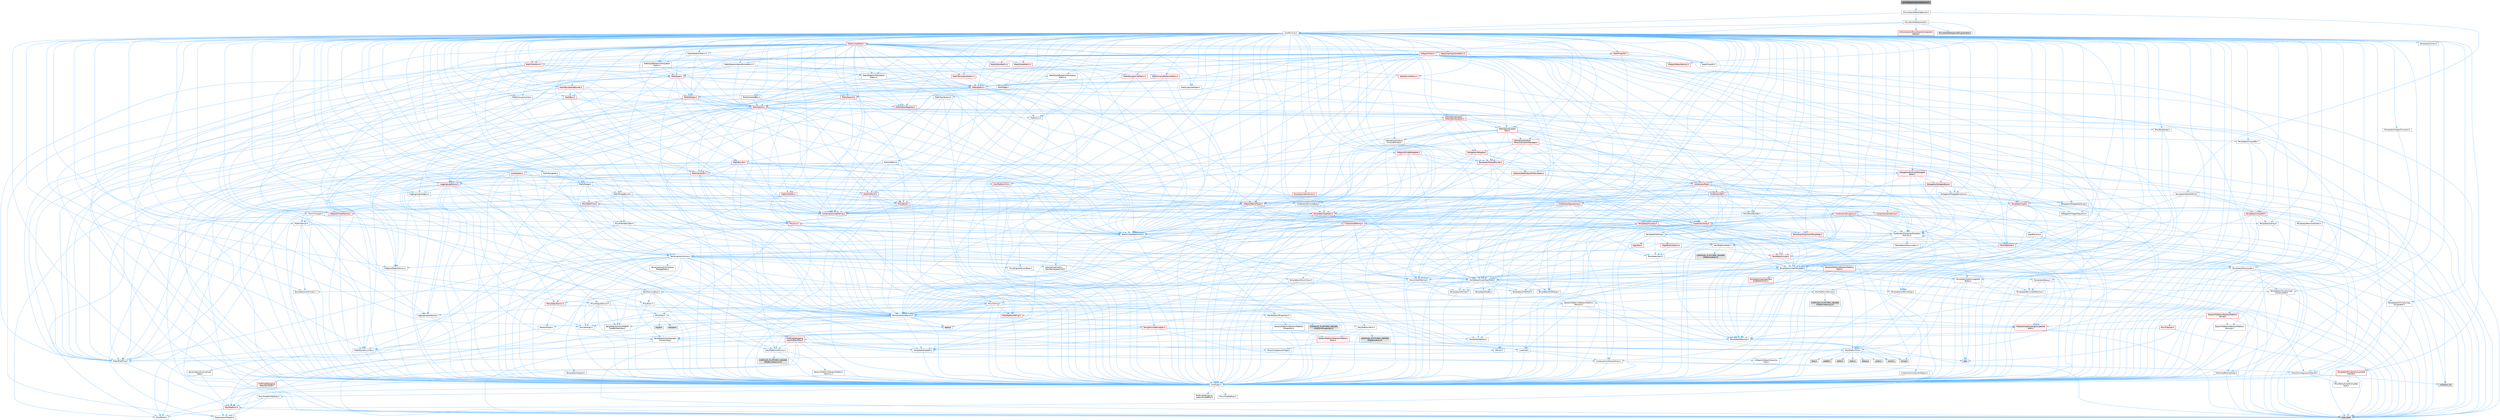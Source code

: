 digraph "LevelSequenceActorSpawner.h"
{
 // INTERACTIVE_SVG=YES
 // LATEX_PDF_SIZE
  bgcolor="transparent";
  edge [fontname=Helvetica,fontsize=10,labelfontname=Helvetica,labelfontsize=10];
  node [fontname=Helvetica,fontsize=10,shape=box,height=0.2,width=0.4];
  Node1 [id="Node000001",label="LevelSequenceActorSpawner.h",height=0.2,width=0.4,color="gray40", fillcolor="grey60", style="filled", fontcolor="black",tooltip=" "];
  Node1 -> Node2 [id="edge1_Node000001_Node000002",color="steelblue1",style="solid",tooltip=" "];
  Node2 [id="Node000002",label="IMovieSceneObjectSpawner.h",height=0.2,width=0.4,color="grey40", fillcolor="white", style="filled",URL="$df/d1b/IMovieSceneObjectSpawner_8h.html",tooltip=" "];
  Node2 -> Node3 [id="edge2_Node000002_Node000003",color="steelblue1",style="solid",tooltip=" "];
  Node3 [id="Node000003",label="CoreMinimal.h",height=0.2,width=0.4,color="grey40", fillcolor="white", style="filled",URL="$d7/d67/CoreMinimal_8h.html",tooltip=" "];
  Node3 -> Node4 [id="edge3_Node000003_Node000004",color="steelblue1",style="solid",tooltip=" "];
  Node4 [id="Node000004",label="CoreTypes.h",height=0.2,width=0.4,color="grey40", fillcolor="white", style="filled",URL="$dc/dec/CoreTypes_8h.html",tooltip=" "];
  Node4 -> Node5 [id="edge4_Node000004_Node000005",color="steelblue1",style="solid",tooltip=" "];
  Node5 [id="Node000005",label="HAL/Platform.h",height=0.2,width=0.4,color="red", fillcolor="#FFF0F0", style="filled",URL="$d9/dd0/Platform_8h.html",tooltip=" "];
  Node5 -> Node6 [id="edge5_Node000005_Node000006",color="steelblue1",style="solid",tooltip=" "];
  Node6 [id="Node000006",label="Misc/Build.h",height=0.2,width=0.4,color="grey40", fillcolor="white", style="filled",URL="$d3/dbb/Build_8h.html",tooltip=" "];
  Node5 -> Node8 [id="edge6_Node000005_Node000008",color="steelblue1",style="solid",tooltip=" "];
  Node8 [id="Node000008",label="type_traits",height=0.2,width=0.4,color="grey60", fillcolor="#E0E0E0", style="filled",tooltip=" "];
  Node5 -> Node9 [id="edge7_Node000005_Node000009",color="steelblue1",style="solid",tooltip=" "];
  Node9 [id="Node000009",label="PreprocessorHelpers.h",height=0.2,width=0.4,color="grey40", fillcolor="white", style="filled",URL="$db/ddb/PreprocessorHelpers_8h.html",tooltip=" "];
  Node4 -> Node15 [id="edge8_Node000004_Node000015",color="steelblue1",style="solid",tooltip=" "];
  Node15 [id="Node000015",label="ProfilingDebugging\l/UMemoryDefines.h",height=0.2,width=0.4,color="grey40", fillcolor="white", style="filled",URL="$d2/da2/UMemoryDefines_8h.html",tooltip=" "];
  Node4 -> Node16 [id="edge9_Node000004_Node000016",color="steelblue1",style="solid",tooltip=" "];
  Node16 [id="Node000016",label="Misc/CoreMiscDefines.h",height=0.2,width=0.4,color="grey40", fillcolor="white", style="filled",URL="$da/d38/CoreMiscDefines_8h.html",tooltip=" "];
  Node16 -> Node5 [id="edge10_Node000016_Node000005",color="steelblue1",style="solid",tooltip=" "];
  Node16 -> Node9 [id="edge11_Node000016_Node000009",color="steelblue1",style="solid",tooltip=" "];
  Node4 -> Node17 [id="edge12_Node000004_Node000017",color="steelblue1",style="solid",tooltip=" "];
  Node17 [id="Node000017",label="Misc/CoreDefines.h",height=0.2,width=0.4,color="grey40", fillcolor="white", style="filled",URL="$d3/dd2/CoreDefines_8h.html",tooltip=" "];
  Node3 -> Node18 [id="edge13_Node000003_Node000018",color="steelblue1",style="solid",tooltip=" "];
  Node18 [id="Node000018",label="CoreFwd.h",height=0.2,width=0.4,color="grey40", fillcolor="white", style="filled",URL="$d1/d1e/CoreFwd_8h.html",tooltip=" "];
  Node18 -> Node4 [id="edge14_Node000018_Node000004",color="steelblue1",style="solid",tooltip=" "];
  Node18 -> Node19 [id="edge15_Node000018_Node000019",color="steelblue1",style="solid",tooltip=" "];
  Node19 [id="Node000019",label="Containers/ContainersFwd.h",height=0.2,width=0.4,color="grey40", fillcolor="white", style="filled",URL="$d4/d0a/ContainersFwd_8h.html",tooltip=" "];
  Node19 -> Node5 [id="edge16_Node000019_Node000005",color="steelblue1",style="solid",tooltip=" "];
  Node19 -> Node4 [id="edge17_Node000019_Node000004",color="steelblue1",style="solid",tooltip=" "];
  Node19 -> Node20 [id="edge18_Node000019_Node000020",color="steelblue1",style="solid",tooltip=" "];
  Node20 [id="Node000020",label="Traits/IsContiguousContainer.h",height=0.2,width=0.4,color="grey40", fillcolor="white", style="filled",URL="$d5/d3c/IsContiguousContainer_8h.html",tooltip=" "];
  Node20 -> Node4 [id="edge19_Node000020_Node000004",color="steelblue1",style="solid",tooltip=" "];
  Node20 -> Node21 [id="edge20_Node000020_Node000021",color="steelblue1",style="solid",tooltip=" "];
  Node21 [id="Node000021",label="Misc/StaticAssertComplete\lType.h",height=0.2,width=0.4,color="grey40", fillcolor="white", style="filled",URL="$d5/d4e/StaticAssertCompleteType_8h.html",tooltip=" "];
  Node20 -> Node22 [id="edge21_Node000020_Node000022",color="steelblue1",style="solid",tooltip=" "];
  Node22 [id="Node000022",label="initializer_list",height=0.2,width=0.4,color="grey60", fillcolor="#E0E0E0", style="filled",tooltip=" "];
  Node18 -> Node23 [id="edge22_Node000018_Node000023",color="steelblue1",style="solid",tooltip=" "];
  Node23 [id="Node000023",label="Math/MathFwd.h",height=0.2,width=0.4,color="grey40", fillcolor="white", style="filled",URL="$d2/d10/MathFwd_8h.html",tooltip=" "];
  Node23 -> Node5 [id="edge23_Node000023_Node000005",color="steelblue1",style="solid",tooltip=" "];
  Node18 -> Node24 [id="edge24_Node000018_Node000024",color="steelblue1",style="solid",tooltip=" "];
  Node24 [id="Node000024",label="UObject/UObjectHierarchy\lFwd.h",height=0.2,width=0.4,color="grey40", fillcolor="white", style="filled",URL="$d3/d13/UObjectHierarchyFwd_8h.html",tooltip=" "];
  Node3 -> Node24 [id="edge25_Node000003_Node000024",color="steelblue1",style="solid",tooltip=" "];
  Node3 -> Node19 [id="edge26_Node000003_Node000019",color="steelblue1",style="solid",tooltip=" "];
  Node3 -> Node25 [id="edge27_Node000003_Node000025",color="steelblue1",style="solid",tooltip=" "];
  Node25 [id="Node000025",label="Misc/VarArgs.h",height=0.2,width=0.4,color="grey40", fillcolor="white", style="filled",URL="$d5/d6f/VarArgs_8h.html",tooltip=" "];
  Node25 -> Node4 [id="edge28_Node000025_Node000004",color="steelblue1",style="solid",tooltip=" "];
  Node3 -> Node26 [id="edge29_Node000003_Node000026",color="steelblue1",style="solid",tooltip=" "];
  Node26 [id="Node000026",label="Logging/LogVerbosity.h",height=0.2,width=0.4,color="grey40", fillcolor="white", style="filled",URL="$d2/d8f/LogVerbosity_8h.html",tooltip=" "];
  Node26 -> Node4 [id="edge30_Node000026_Node000004",color="steelblue1",style="solid",tooltip=" "];
  Node3 -> Node27 [id="edge31_Node000003_Node000027",color="steelblue1",style="solid",tooltip=" "];
  Node27 [id="Node000027",label="Misc/OutputDevice.h",height=0.2,width=0.4,color="grey40", fillcolor="white", style="filled",URL="$d7/d32/OutputDevice_8h.html",tooltip=" "];
  Node27 -> Node18 [id="edge32_Node000027_Node000018",color="steelblue1",style="solid",tooltip=" "];
  Node27 -> Node4 [id="edge33_Node000027_Node000004",color="steelblue1",style="solid",tooltip=" "];
  Node27 -> Node26 [id="edge34_Node000027_Node000026",color="steelblue1",style="solid",tooltip=" "];
  Node27 -> Node25 [id="edge35_Node000027_Node000025",color="steelblue1",style="solid",tooltip=" "];
  Node27 -> Node28 [id="edge36_Node000027_Node000028",color="steelblue1",style="solid",tooltip=" "];
  Node28 [id="Node000028",label="Templates/IsArrayOrRefOf\lTypeByPredicate.h",height=0.2,width=0.4,color="grey40", fillcolor="white", style="filled",URL="$d6/da1/IsArrayOrRefOfTypeByPredicate_8h.html",tooltip=" "];
  Node28 -> Node4 [id="edge37_Node000028_Node000004",color="steelblue1",style="solid",tooltip=" "];
  Node27 -> Node29 [id="edge38_Node000027_Node000029",color="steelblue1",style="solid",tooltip=" "];
  Node29 [id="Node000029",label="Templates/IsValidVariadic\lFunctionArg.h",height=0.2,width=0.4,color="grey40", fillcolor="white", style="filled",URL="$d0/dc8/IsValidVariadicFunctionArg_8h.html",tooltip=" "];
  Node29 -> Node4 [id="edge39_Node000029_Node000004",color="steelblue1",style="solid",tooltip=" "];
  Node29 -> Node30 [id="edge40_Node000029_Node000030",color="steelblue1",style="solid",tooltip=" "];
  Node30 [id="Node000030",label="IsEnum.h",height=0.2,width=0.4,color="grey40", fillcolor="white", style="filled",URL="$d4/de5/IsEnum_8h.html",tooltip=" "];
  Node29 -> Node8 [id="edge41_Node000029_Node000008",color="steelblue1",style="solid",tooltip=" "];
  Node27 -> Node31 [id="edge42_Node000027_Node000031",color="steelblue1",style="solid",tooltip=" "];
  Node31 [id="Node000031",label="Traits/IsCharEncodingCompatible\lWith.h",height=0.2,width=0.4,color="red", fillcolor="#FFF0F0", style="filled",URL="$df/dd1/IsCharEncodingCompatibleWith_8h.html",tooltip=" "];
  Node31 -> Node8 [id="edge43_Node000031_Node000008",color="steelblue1",style="solid",tooltip=" "];
  Node3 -> Node33 [id="edge44_Node000003_Node000033",color="steelblue1",style="solid",tooltip=" "];
  Node33 [id="Node000033",label="HAL/PlatformCrt.h",height=0.2,width=0.4,color="grey40", fillcolor="white", style="filled",URL="$d8/d75/PlatformCrt_8h.html",tooltip=" "];
  Node33 -> Node34 [id="edge45_Node000033_Node000034",color="steelblue1",style="solid",tooltip=" "];
  Node34 [id="Node000034",label="new",height=0.2,width=0.4,color="grey60", fillcolor="#E0E0E0", style="filled",tooltip=" "];
  Node33 -> Node35 [id="edge46_Node000033_Node000035",color="steelblue1",style="solid",tooltip=" "];
  Node35 [id="Node000035",label="wchar.h",height=0.2,width=0.4,color="grey60", fillcolor="#E0E0E0", style="filled",tooltip=" "];
  Node33 -> Node36 [id="edge47_Node000033_Node000036",color="steelblue1",style="solid",tooltip=" "];
  Node36 [id="Node000036",label="stddef.h",height=0.2,width=0.4,color="grey60", fillcolor="#E0E0E0", style="filled",tooltip=" "];
  Node33 -> Node37 [id="edge48_Node000033_Node000037",color="steelblue1",style="solid",tooltip=" "];
  Node37 [id="Node000037",label="stdlib.h",height=0.2,width=0.4,color="grey60", fillcolor="#E0E0E0", style="filled",tooltip=" "];
  Node33 -> Node38 [id="edge49_Node000033_Node000038",color="steelblue1",style="solid",tooltip=" "];
  Node38 [id="Node000038",label="stdio.h",height=0.2,width=0.4,color="grey60", fillcolor="#E0E0E0", style="filled",tooltip=" "];
  Node33 -> Node39 [id="edge50_Node000033_Node000039",color="steelblue1",style="solid",tooltip=" "];
  Node39 [id="Node000039",label="stdarg.h",height=0.2,width=0.4,color="grey60", fillcolor="#E0E0E0", style="filled",tooltip=" "];
  Node33 -> Node40 [id="edge51_Node000033_Node000040",color="steelblue1",style="solid",tooltip=" "];
  Node40 [id="Node000040",label="math.h",height=0.2,width=0.4,color="grey60", fillcolor="#E0E0E0", style="filled",tooltip=" "];
  Node33 -> Node41 [id="edge52_Node000033_Node000041",color="steelblue1",style="solid",tooltip=" "];
  Node41 [id="Node000041",label="float.h",height=0.2,width=0.4,color="grey60", fillcolor="#E0E0E0", style="filled",tooltip=" "];
  Node33 -> Node42 [id="edge53_Node000033_Node000042",color="steelblue1",style="solid",tooltip=" "];
  Node42 [id="Node000042",label="string.h",height=0.2,width=0.4,color="grey60", fillcolor="#E0E0E0", style="filled",tooltip=" "];
  Node3 -> Node43 [id="edge54_Node000003_Node000043",color="steelblue1",style="solid",tooltip=" "];
  Node43 [id="Node000043",label="HAL/PlatformMisc.h",height=0.2,width=0.4,color="grey40", fillcolor="white", style="filled",URL="$d0/df5/PlatformMisc_8h.html",tooltip=" "];
  Node43 -> Node4 [id="edge55_Node000043_Node000004",color="steelblue1",style="solid",tooltip=" "];
  Node43 -> Node44 [id="edge56_Node000043_Node000044",color="steelblue1",style="solid",tooltip=" "];
  Node44 [id="Node000044",label="GenericPlatform/GenericPlatform\lMisc.h",height=0.2,width=0.4,color="red", fillcolor="#FFF0F0", style="filled",URL="$db/d9a/GenericPlatformMisc_8h.html",tooltip=" "];
  Node44 -> Node18 [id="edge57_Node000044_Node000018",color="steelblue1",style="solid",tooltip=" "];
  Node44 -> Node4 [id="edge58_Node000044_Node000004",color="steelblue1",style="solid",tooltip=" "];
  Node44 -> Node33 [id="edge59_Node000044_Node000033",color="steelblue1",style="solid",tooltip=" "];
  Node44 -> Node48 [id="edge60_Node000044_Node000048",color="steelblue1",style="solid",tooltip=" "];
  Node48 [id="Node000048",label="Math/NumericLimits.h",height=0.2,width=0.4,color="grey40", fillcolor="white", style="filled",URL="$df/d1b/NumericLimits_8h.html",tooltip=" "];
  Node48 -> Node4 [id="edge61_Node000048_Node000004",color="steelblue1",style="solid",tooltip=" "];
  Node44 -> Node49 [id="edge62_Node000044_Node000049",color="steelblue1",style="solid",tooltip=" "];
  Node49 [id="Node000049",label="Misc/CompressionFlags.h",height=0.2,width=0.4,color="grey40", fillcolor="white", style="filled",URL="$d9/d76/CompressionFlags_8h.html",tooltip=" "];
  Node43 -> Node53 [id="edge63_Node000043_Node000053",color="steelblue1",style="solid",tooltip=" "];
  Node53 [id="Node000053",label="COMPILED_PLATFORM_HEADER\l(PlatformMisc.h)",height=0.2,width=0.4,color="grey60", fillcolor="#E0E0E0", style="filled",tooltip=" "];
  Node43 -> Node54 [id="edge64_Node000043_Node000054",color="steelblue1",style="solid",tooltip=" "];
  Node54 [id="Node000054",label="ProfilingDebugging\l/CpuProfilerTrace.h",height=0.2,width=0.4,color="red", fillcolor="#FFF0F0", style="filled",URL="$da/dcb/CpuProfilerTrace_8h.html",tooltip=" "];
  Node54 -> Node4 [id="edge65_Node000054_Node000004",color="steelblue1",style="solid",tooltip=" "];
  Node54 -> Node19 [id="edge66_Node000054_Node000019",color="steelblue1",style="solid",tooltip=" "];
  Node54 -> Node55 [id="edge67_Node000054_Node000055",color="steelblue1",style="solid",tooltip=" "];
  Node55 [id="Node000055",label="HAL/PlatformAtomics.h",height=0.2,width=0.4,color="grey40", fillcolor="white", style="filled",URL="$d3/d36/PlatformAtomics_8h.html",tooltip=" "];
  Node55 -> Node4 [id="edge68_Node000055_Node000004",color="steelblue1",style="solid",tooltip=" "];
  Node55 -> Node56 [id="edge69_Node000055_Node000056",color="steelblue1",style="solid",tooltip=" "];
  Node56 [id="Node000056",label="GenericPlatform/GenericPlatform\lAtomics.h",height=0.2,width=0.4,color="grey40", fillcolor="white", style="filled",URL="$da/d72/GenericPlatformAtomics_8h.html",tooltip=" "];
  Node56 -> Node4 [id="edge70_Node000056_Node000004",color="steelblue1",style="solid",tooltip=" "];
  Node55 -> Node57 [id="edge71_Node000055_Node000057",color="steelblue1",style="solid",tooltip=" "];
  Node57 [id="Node000057",label="COMPILED_PLATFORM_HEADER\l(PlatformAtomics.h)",height=0.2,width=0.4,color="grey60", fillcolor="#E0E0E0", style="filled",tooltip=" "];
  Node54 -> Node9 [id="edge72_Node000054_Node000009",color="steelblue1",style="solid",tooltip=" "];
  Node54 -> Node6 [id="edge73_Node000054_Node000006",color="steelblue1",style="solid",tooltip=" "];
  Node3 -> Node62 [id="edge74_Node000003_Node000062",color="steelblue1",style="solid",tooltip=" "];
  Node62 [id="Node000062",label="Misc/AssertionMacros.h",height=0.2,width=0.4,color="grey40", fillcolor="white", style="filled",URL="$d0/dfa/AssertionMacros_8h.html",tooltip=" "];
  Node62 -> Node4 [id="edge75_Node000062_Node000004",color="steelblue1",style="solid",tooltip=" "];
  Node62 -> Node5 [id="edge76_Node000062_Node000005",color="steelblue1",style="solid",tooltip=" "];
  Node62 -> Node43 [id="edge77_Node000062_Node000043",color="steelblue1",style="solid",tooltip=" "];
  Node62 -> Node9 [id="edge78_Node000062_Node000009",color="steelblue1",style="solid",tooltip=" "];
  Node62 -> Node63 [id="edge79_Node000062_Node000063",color="steelblue1",style="solid",tooltip=" "];
  Node63 [id="Node000063",label="Templates/EnableIf.h",height=0.2,width=0.4,color="grey40", fillcolor="white", style="filled",URL="$d7/d60/EnableIf_8h.html",tooltip=" "];
  Node63 -> Node4 [id="edge80_Node000063_Node000004",color="steelblue1",style="solid",tooltip=" "];
  Node62 -> Node28 [id="edge81_Node000062_Node000028",color="steelblue1",style="solid",tooltip=" "];
  Node62 -> Node29 [id="edge82_Node000062_Node000029",color="steelblue1",style="solid",tooltip=" "];
  Node62 -> Node31 [id="edge83_Node000062_Node000031",color="steelblue1",style="solid",tooltip=" "];
  Node62 -> Node25 [id="edge84_Node000062_Node000025",color="steelblue1",style="solid",tooltip=" "];
  Node62 -> Node64 [id="edge85_Node000062_Node000064",color="steelblue1",style="solid",tooltip=" "];
  Node64 [id="Node000064",label="String/FormatStringSan.h",height=0.2,width=0.4,color="red", fillcolor="#FFF0F0", style="filled",URL="$d3/d8b/FormatStringSan_8h.html",tooltip=" "];
  Node64 -> Node8 [id="edge86_Node000064_Node000008",color="steelblue1",style="solid",tooltip=" "];
  Node64 -> Node4 [id="edge87_Node000064_Node000004",color="steelblue1",style="solid",tooltip=" "];
  Node64 -> Node65 [id="edge88_Node000064_Node000065",color="steelblue1",style="solid",tooltip=" "];
  Node65 [id="Node000065",label="Templates/Requires.h",height=0.2,width=0.4,color="grey40", fillcolor="white", style="filled",URL="$dc/d96/Requires_8h.html",tooltip=" "];
  Node65 -> Node63 [id="edge89_Node000065_Node000063",color="steelblue1",style="solid",tooltip=" "];
  Node65 -> Node8 [id="edge90_Node000065_Node000008",color="steelblue1",style="solid",tooltip=" "];
  Node64 -> Node66 [id="edge91_Node000064_Node000066",color="steelblue1",style="solid",tooltip=" "];
  Node66 [id="Node000066",label="Templates/Identity.h",height=0.2,width=0.4,color="grey40", fillcolor="white", style="filled",URL="$d0/dd5/Identity_8h.html",tooltip=" "];
  Node64 -> Node29 [id="edge92_Node000064_Node000029",color="steelblue1",style="solid",tooltip=" "];
  Node64 -> Node19 [id="edge93_Node000064_Node000019",color="steelblue1",style="solid",tooltip=" "];
  Node62 -> Node70 [id="edge94_Node000062_Node000070",color="steelblue1",style="solid",tooltip=" "];
  Node70 [id="Node000070",label="atomic",height=0.2,width=0.4,color="grey60", fillcolor="#E0E0E0", style="filled",tooltip=" "];
  Node3 -> Node71 [id="edge95_Node000003_Node000071",color="steelblue1",style="solid",tooltip=" "];
  Node71 [id="Node000071",label="Templates/IsPointer.h",height=0.2,width=0.4,color="grey40", fillcolor="white", style="filled",URL="$d7/d05/IsPointer_8h.html",tooltip=" "];
  Node71 -> Node4 [id="edge96_Node000071_Node000004",color="steelblue1",style="solid",tooltip=" "];
  Node3 -> Node72 [id="edge97_Node000003_Node000072",color="steelblue1",style="solid",tooltip=" "];
  Node72 [id="Node000072",label="HAL/PlatformMemory.h",height=0.2,width=0.4,color="grey40", fillcolor="white", style="filled",URL="$de/d68/PlatformMemory_8h.html",tooltip=" "];
  Node72 -> Node4 [id="edge98_Node000072_Node000004",color="steelblue1",style="solid",tooltip=" "];
  Node72 -> Node73 [id="edge99_Node000072_Node000073",color="steelblue1",style="solid",tooltip=" "];
  Node73 [id="Node000073",label="GenericPlatform/GenericPlatform\lMemory.h",height=0.2,width=0.4,color="grey40", fillcolor="white", style="filled",URL="$dd/d22/GenericPlatformMemory_8h.html",tooltip=" "];
  Node73 -> Node18 [id="edge100_Node000073_Node000018",color="steelblue1",style="solid",tooltip=" "];
  Node73 -> Node4 [id="edge101_Node000073_Node000004",color="steelblue1",style="solid",tooltip=" "];
  Node73 -> Node74 [id="edge102_Node000073_Node000074",color="steelblue1",style="solid",tooltip=" "];
  Node74 [id="Node000074",label="HAL/PlatformString.h",height=0.2,width=0.4,color="red", fillcolor="#FFF0F0", style="filled",URL="$db/db5/PlatformString_8h.html",tooltip=" "];
  Node74 -> Node4 [id="edge103_Node000074_Node000004",color="steelblue1",style="solid",tooltip=" "];
  Node73 -> Node42 [id="edge104_Node000073_Node000042",color="steelblue1",style="solid",tooltip=" "];
  Node73 -> Node35 [id="edge105_Node000073_Node000035",color="steelblue1",style="solid",tooltip=" "];
  Node72 -> Node76 [id="edge106_Node000072_Node000076",color="steelblue1",style="solid",tooltip=" "];
  Node76 [id="Node000076",label="COMPILED_PLATFORM_HEADER\l(PlatformMemory.h)",height=0.2,width=0.4,color="grey60", fillcolor="#E0E0E0", style="filled",tooltip=" "];
  Node3 -> Node55 [id="edge107_Node000003_Node000055",color="steelblue1",style="solid",tooltip=" "];
  Node3 -> Node77 [id="edge108_Node000003_Node000077",color="steelblue1",style="solid",tooltip=" "];
  Node77 [id="Node000077",label="Misc/Exec.h",height=0.2,width=0.4,color="grey40", fillcolor="white", style="filled",URL="$de/ddb/Exec_8h.html",tooltip=" "];
  Node77 -> Node4 [id="edge109_Node000077_Node000004",color="steelblue1",style="solid",tooltip=" "];
  Node77 -> Node62 [id="edge110_Node000077_Node000062",color="steelblue1",style="solid",tooltip=" "];
  Node3 -> Node78 [id="edge111_Node000003_Node000078",color="steelblue1",style="solid",tooltip=" "];
  Node78 [id="Node000078",label="HAL/MemoryBase.h",height=0.2,width=0.4,color="grey40", fillcolor="white", style="filled",URL="$d6/d9f/MemoryBase_8h.html",tooltip=" "];
  Node78 -> Node4 [id="edge112_Node000078_Node000004",color="steelblue1",style="solid",tooltip=" "];
  Node78 -> Node55 [id="edge113_Node000078_Node000055",color="steelblue1",style="solid",tooltip=" "];
  Node78 -> Node33 [id="edge114_Node000078_Node000033",color="steelblue1",style="solid",tooltip=" "];
  Node78 -> Node77 [id="edge115_Node000078_Node000077",color="steelblue1",style="solid",tooltip=" "];
  Node78 -> Node27 [id="edge116_Node000078_Node000027",color="steelblue1",style="solid",tooltip=" "];
  Node78 -> Node79 [id="edge117_Node000078_Node000079",color="steelblue1",style="solid",tooltip=" "];
  Node79 [id="Node000079",label="Templates/Atomic.h",height=0.2,width=0.4,color="red", fillcolor="#FFF0F0", style="filled",URL="$d3/d91/Atomic_8h.html",tooltip=" "];
  Node79 -> Node87 [id="edge118_Node000079_Node000087",color="steelblue1",style="solid",tooltip=" "];
  Node87 [id="Node000087",label="Traits/IntType.h",height=0.2,width=0.4,color="grey40", fillcolor="white", style="filled",URL="$d7/deb/IntType_8h.html",tooltip=" "];
  Node87 -> Node5 [id="edge119_Node000087_Node000005",color="steelblue1",style="solid",tooltip=" "];
  Node79 -> Node70 [id="edge120_Node000079_Node000070",color="steelblue1",style="solid",tooltip=" "];
  Node3 -> Node88 [id="edge121_Node000003_Node000088",color="steelblue1",style="solid",tooltip=" "];
  Node88 [id="Node000088",label="HAL/UnrealMemory.h",height=0.2,width=0.4,color="grey40", fillcolor="white", style="filled",URL="$d9/d96/UnrealMemory_8h.html",tooltip=" "];
  Node88 -> Node4 [id="edge122_Node000088_Node000004",color="steelblue1",style="solid",tooltip=" "];
  Node88 -> Node73 [id="edge123_Node000088_Node000073",color="steelblue1",style="solid",tooltip=" "];
  Node88 -> Node78 [id="edge124_Node000088_Node000078",color="steelblue1",style="solid",tooltip=" "];
  Node88 -> Node72 [id="edge125_Node000088_Node000072",color="steelblue1",style="solid",tooltip=" "];
  Node88 -> Node89 [id="edge126_Node000088_Node000089",color="steelblue1",style="solid",tooltip=" "];
  Node89 [id="Node000089",label="ProfilingDebugging\l/MemoryTrace.h",height=0.2,width=0.4,color="red", fillcolor="#FFF0F0", style="filled",URL="$da/dd7/MemoryTrace_8h.html",tooltip=" "];
  Node89 -> Node5 [id="edge127_Node000089_Node000005",color="steelblue1",style="solid",tooltip=" "];
  Node88 -> Node71 [id="edge128_Node000088_Node000071",color="steelblue1",style="solid",tooltip=" "];
  Node3 -> Node90 [id="edge129_Node000003_Node000090",color="steelblue1",style="solid",tooltip=" "];
  Node90 [id="Node000090",label="Templates/IsArithmetic.h",height=0.2,width=0.4,color="grey40", fillcolor="white", style="filled",URL="$d2/d5d/IsArithmetic_8h.html",tooltip=" "];
  Node90 -> Node4 [id="edge130_Node000090_Node000004",color="steelblue1",style="solid",tooltip=" "];
  Node3 -> Node84 [id="edge131_Node000003_Node000084",color="steelblue1",style="solid",tooltip=" "];
  Node84 [id="Node000084",label="Templates/AndOrNot.h",height=0.2,width=0.4,color="grey40", fillcolor="white", style="filled",URL="$db/d0a/AndOrNot_8h.html",tooltip=" "];
  Node84 -> Node4 [id="edge132_Node000084_Node000004",color="steelblue1",style="solid",tooltip=" "];
  Node3 -> Node91 [id="edge133_Node000003_Node000091",color="steelblue1",style="solid",tooltip=" "];
  Node91 [id="Node000091",label="Templates/IsPODType.h",height=0.2,width=0.4,color="grey40", fillcolor="white", style="filled",URL="$d7/db1/IsPODType_8h.html",tooltip=" "];
  Node91 -> Node4 [id="edge134_Node000091_Node000004",color="steelblue1",style="solid",tooltip=" "];
  Node3 -> Node92 [id="edge135_Node000003_Node000092",color="steelblue1",style="solid",tooltip=" "];
  Node92 [id="Node000092",label="Templates/IsUECoreType.h",height=0.2,width=0.4,color="grey40", fillcolor="white", style="filled",URL="$d1/db8/IsUECoreType_8h.html",tooltip=" "];
  Node92 -> Node4 [id="edge136_Node000092_Node000004",color="steelblue1",style="solid",tooltip=" "];
  Node92 -> Node8 [id="edge137_Node000092_Node000008",color="steelblue1",style="solid",tooltip=" "];
  Node3 -> Node85 [id="edge138_Node000003_Node000085",color="steelblue1",style="solid",tooltip=" "];
  Node85 [id="Node000085",label="Templates/IsTriviallyCopy\lConstructible.h",height=0.2,width=0.4,color="grey40", fillcolor="white", style="filled",URL="$d3/d78/IsTriviallyCopyConstructible_8h.html",tooltip=" "];
  Node85 -> Node4 [id="edge139_Node000085_Node000004",color="steelblue1",style="solid",tooltip=" "];
  Node85 -> Node8 [id="edge140_Node000085_Node000008",color="steelblue1",style="solid",tooltip=" "];
  Node3 -> Node93 [id="edge141_Node000003_Node000093",color="steelblue1",style="solid",tooltip=" "];
  Node93 [id="Node000093",label="Templates/UnrealTypeTraits.h",height=0.2,width=0.4,color="grey40", fillcolor="white", style="filled",URL="$d2/d2d/UnrealTypeTraits_8h.html",tooltip=" "];
  Node93 -> Node4 [id="edge142_Node000093_Node000004",color="steelblue1",style="solid",tooltip=" "];
  Node93 -> Node71 [id="edge143_Node000093_Node000071",color="steelblue1",style="solid",tooltip=" "];
  Node93 -> Node62 [id="edge144_Node000093_Node000062",color="steelblue1",style="solid",tooltip=" "];
  Node93 -> Node84 [id="edge145_Node000093_Node000084",color="steelblue1",style="solid",tooltip=" "];
  Node93 -> Node63 [id="edge146_Node000093_Node000063",color="steelblue1",style="solid",tooltip=" "];
  Node93 -> Node90 [id="edge147_Node000093_Node000090",color="steelblue1",style="solid",tooltip=" "];
  Node93 -> Node30 [id="edge148_Node000093_Node000030",color="steelblue1",style="solid",tooltip=" "];
  Node93 -> Node94 [id="edge149_Node000093_Node000094",color="steelblue1",style="solid",tooltip=" "];
  Node94 [id="Node000094",label="Templates/Models.h",height=0.2,width=0.4,color="grey40", fillcolor="white", style="filled",URL="$d3/d0c/Models_8h.html",tooltip=" "];
  Node94 -> Node66 [id="edge150_Node000094_Node000066",color="steelblue1",style="solid",tooltip=" "];
  Node93 -> Node91 [id="edge151_Node000093_Node000091",color="steelblue1",style="solid",tooltip=" "];
  Node93 -> Node92 [id="edge152_Node000093_Node000092",color="steelblue1",style="solid",tooltip=" "];
  Node93 -> Node85 [id="edge153_Node000093_Node000085",color="steelblue1",style="solid",tooltip=" "];
  Node3 -> Node63 [id="edge154_Node000003_Node000063",color="steelblue1",style="solid",tooltip=" "];
  Node3 -> Node95 [id="edge155_Node000003_Node000095",color="steelblue1",style="solid",tooltip=" "];
  Node95 [id="Node000095",label="Templates/RemoveReference.h",height=0.2,width=0.4,color="grey40", fillcolor="white", style="filled",URL="$da/dbe/RemoveReference_8h.html",tooltip=" "];
  Node95 -> Node4 [id="edge156_Node000095_Node000004",color="steelblue1",style="solid",tooltip=" "];
  Node3 -> Node96 [id="edge157_Node000003_Node000096",color="steelblue1",style="solid",tooltip=" "];
  Node96 [id="Node000096",label="Templates/IntegralConstant.h",height=0.2,width=0.4,color="grey40", fillcolor="white", style="filled",URL="$db/d1b/IntegralConstant_8h.html",tooltip=" "];
  Node96 -> Node4 [id="edge158_Node000096_Node000004",color="steelblue1",style="solid",tooltip=" "];
  Node3 -> Node97 [id="edge159_Node000003_Node000097",color="steelblue1",style="solid",tooltip=" "];
  Node97 [id="Node000097",label="Templates/IsClass.h",height=0.2,width=0.4,color="grey40", fillcolor="white", style="filled",URL="$db/dcb/IsClass_8h.html",tooltip=" "];
  Node97 -> Node4 [id="edge160_Node000097_Node000004",color="steelblue1",style="solid",tooltip=" "];
  Node3 -> Node98 [id="edge161_Node000003_Node000098",color="steelblue1",style="solid",tooltip=" "];
  Node98 [id="Node000098",label="Templates/TypeCompatible\lBytes.h",height=0.2,width=0.4,color="grey40", fillcolor="white", style="filled",URL="$df/d0a/TypeCompatibleBytes_8h.html",tooltip=" "];
  Node98 -> Node4 [id="edge162_Node000098_Node000004",color="steelblue1",style="solid",tooltip=" "];
  Node98 -> Node42 [id="edge163_Node000098_Node000042",color="steelblue1",style="solid",tooltip=" "];
  Node98 -> Node34 [id="edge164_Node000098_Node000034",color="steelblue1",style="solid",tooltip=" "];
  Node98 -> Node8 [id="edge165_Node000098_Node000008",color="steelblue1",style="solid",tooltip=" "];
  Node3 -> Node20 [id="edge166_Node000003_Node000020",color="steelblue1",style="solid",tooltip=" "];
  Node3 -> Node99 [id="edge167_Node000003_Node000099",color="steelblue1",style="solid",tooltip=" "];
  Node99 [id="Node000099",label="Templates/UnrealTemplate.h",height=0.2,width=0.4,color="grey40", fillcolor="white", style="filled",URL="$d4/d24/UnrealTemplate_8h.html",tooltip=" "];
  Node99 -> Node4 [id="edge168_Node000099_Node000004",color="steelblue1",style="solid",tooltip=" "];
  Node99 -> Node71 [id="edge169_Node000099_Node000071",color="steelblue1",style="solid",tooltip=" "];
  Node99 -> Node88 [id="edge170_Node000099_Node000088",color="steelblue1",style="solid",tooltip=" "];
  Node99 -> Node100 [id="edge171_Node000099_Node000100",color="steelblue1",style="solid",tooltip=" "];
  Node100 [id="Node000100",label="Templates/CopyQualifiers\lAndRefsFromTo.h",height=0.2,width=0.4,color="red", fillcolor="#FFF0F0", style="filled",URL="$d3/db3/CopyQualifiersAndRefsFromTo_8h.html",tooltip=" "];
  Node99 -> Node93 [id="edge172_Node000099_Node000093",color="steelblue1",style="solid",tooltip=" "];
  Node99 -> Node95 [id="edge173_Node000099_Node000095",color="steelblue1",style="solid",tooltip=" "];
  Node99 -> Node65 [id="edge174_Node000099_Node000065",color="steelblue1",style="solid",tooltip=" "];
  Node99 -> Node98 [id="edge175_Node000099_Node000098",color="steelblue1",style="solid",tooltip=" "];
  Node99 -> Node66 [id="edge176_Node000099_Node000066",color="steelblue1",style="solid",tooltip=" "];
  Node99 -> Node20 [id="edge177_Node000099_Node000020",color="steelblue1",style="solid",tooltip=" "];
  Node99 -> Node102 [id="edge178_Node000099_Node000102",color="steelblue1",style="solid",tooltip=" "];
  Node102 [id="Node000102",label="Traits/UseBitwiseSwap.h",height=0.2,width=0.4,color="grey40", fillcolor="white", style="filled",URL="$db/df3/UseBitwiseSwap_8h.html",tooltip=" "];
  Node102 -> Node4 [id="edge179_Node000102_Node000004",color="steelblue1",style="solid",tooltip=" "];
  Node102 -> Node8 [id="edge180_Node000102_Node000008",color="steelblue1",style="solid",tooltip=" "];
  Node99 -> Node8 [id="edge181_Node000099_Node000008",color="steelblue1",style="solid",tooltip=" "];
  Node3 -> Node48 [id="edge182_Node000003_Node000048",color="steelblue1",style="solid",tooltip=" "];
  Node3 -> Node103 [id="edge183_Node000003_Node000103",color="steelblue1",style="solid",tooltip=" "];
  Node103 [id="Node000103",label="HAL/PlatformMath.h",height=0.2,width=0.4,color="grey40", fillcolor="white", style="filled",URL="$dc/d53/PlatformMath_8h.html",tooltip=" "];
  Node103 -> Node4 [id="edge184_Node000103_Node000004",color="steelblue1",style="solid",tooltip=" "];
  Node103 -> Node104 [id="edge185_Node000103_Node000104",color="steelblue1",style="solid",tooltip=" "];
  Node104 [id="Node000104",label="GenericPlatform/GenericPlatform\lMath.h",height=0.2,width=0.4,color="red", fillcolor="#FFF0F0", style="filled",URL="$d5/d79/GenericPlatformMath_8h.html",tooltip=" "];
  Node104 -> Node4 [id="edge186_Node000104_Node000004",color="steelblue1",style="solid",tooltip=" "];
  Node104 -> Node19 [id="edge187_Node000104_Node000019",color="steelblue1",style="solid",tooltip=" "];
  Node104 -> Node33 [id="edge188_Node000104_Node000033",color="steelblue1",style="solid",tooltip=" "];
  Node104 -> Node84 [id="edge189_Node000104_Node000084",color="steelblue1",style="solid",tooltip=" "];
  Node104 -> Node105 [id="edge190_Node000104_Node000105",color="steelblue1",style="solid",tooltip=" "];
  Node105 [id="Node000105",label="Templates/Decay.h",height=0.2,width=0.4,color="grey40", fillcolor="white", style="filled",URL="$dd/d0f/Decay_8h.html",tooltip=" "];
  Node105 -> Node4 [id="edge191_Node000105_Node000004",color="steelblue1",style="solid",tooltip=" "];
  Node105 -> Node95 [id="edge192_Node000105_Node000095",color="steelblue1",style="solid",tooltip=" "];
  Node105 -> Node8 [id="edge193_Node000105_Node000008",color="steelblue1",style="solid",tooltip=" "];
  Node104 -> Node93 [id="edge194_Node000104_Node000093",color="steelblue1",style="solid",tooltip=" "];
  Node104 -> Node65 [id="edge195_Node000104_Node000065",color="steelblue1",style="solid",tooltip=" "];
  Node104 -> Node98 [id="edge196_Node000104_Node000098",color="steelblue1",style="solid",tooltip=" "];
  Node104 -> Node8 [id="edge197_Node000104_Node000008",color="steelblue1",style="solid",tooltip=" "];
  Node103 -> Node110 [id="edge198_Node000103_Node000110",color="steelblue1",style="solid",tooltip=" "];
  Node110 [id="Node000110",label="COMPILED_PLATFORM_HEADER\l(PlatformMath.h)",height=0.2,width=0.4,color="grey60", fillcolor="#E0E0E0", style="filled",tooltip=" "];
  Node3 -> Node86 [id="edge199_Node000003_Node000086",color="steelblue1",style="solid",tooltip=" "];
  Node86 [id="Node000086",label="Templates/IsTriviallyCopy\lAssignable.h",height=0.2,width=0.4,color="grey40", fillcolor="white", style="filled",URL="$d2/df2/IsTriviallyCopyAssignable_8h.html",tooltip=" "];
  Node86 -> Node4 [id="edge200_Node000086_Node000004",color="steelblue1",style="solid",tooltip=" "];
  Node86 -> Node8 [id="edge201_Node000086_Node000008",color="steelblue1",style="solid",tooltip=" "];
  Node3 -> Node111 [id="edge202_Node000003_Node000111",color="steelblue1",style="solid",tooltip=" "];
  Node111 [id="Node000111",label="Templates/MemoryOps.h",height=0.2,width=0.4,color="grey40", fillcolor="white", style="filled",URL="$db/dea/MemoryOps_8h.html",tooltip=" "];
  Node111 -> Node4 [id="edge203_Node000111_Node000004",color="steelblue1",style="solid",tooltip=" "];
  Node111 -> Node88 [id="edge204_Node000111_Node000088",color="steelblue1",style="solid",tooltip=" "];
  Node111 -> Node86 [id="edge205_Node000111_Node000086",color="steelblue1",style="solid",tooltip=" "];
  Node111 -> Node85 [id="edge206_Node000111_Node000085",color="steelblue1",style="solid",tooltip=" "];
  Node111 -> Node65 [id="edge207_Node000111_Node000065",color="steelblue1",style="solid",tooltip=" "];
  Node111 -> Node93 [id="edge208_Node000111_Node000093",color="steelblue1",style="solid",tooltip=" "];
  Node111 -> Node102 [id="edge209_Node000111_Node000102",color="steelblue1",style="solid",tooltip=" "];
  Node111 -> Node34 [id="edge210_Node000111_Node000034",color="steelblue1",style="solid",tooltip=" "];
  Node111 -> Node8 [id="edge211_Node000111_Node000008",color="steelblue1",style="solid",tooltip=" "];
  Node3 -> Node112 [id="edge212_Node000003_Node000112",color="steelblue1",style="solid",tooltip=" "];
  Node112 [id="Node000112",label="Containers/ContainerAllocation\lPolicies.h",height=0.2,width=0.4,color="grey40", fillcolor="white", style="filled",URL="$d7/dff/ContainerAllocationPolicies_8h.html",tooltip=" "];
  Node112 -> Node4 [id="edge213_Node000112_Node000004",color="steelblue1",style="solid",tooltip=" "];
  Node112 -> Node113 [id="edge214_Node000112_Node000113",color="steelblue1",style="solid",tooltip=" "];
  Node113 [id="Node000113",label="Containers/ContainerHelpers.h",height=0.2,width=0.4,color="grey40", fillcolor="white", style="filled",URL="$d7/d33/ContainerHelpers_8h.html",tooltip=" "];
  Node113 -> Node4 [id="edge215_Node000113_Node000004",color="steelblue1",style="solid",tooltip=" "];
  Node112 -> Node112 [id="edge216_Node000112_Node000112",color="steelblue1",style="solid",tooltip=" "];
  Node112 -> Node103 [id="edge217_Node000112_Node000103",color="steelblue1",style="solid",tooltip=" "];
  Node112 -> Node88 [id="edge218_Node000112_Node000088",color="steelblue1",style="solid",tooltip=" "];
  Node112 -> Node48 [id="edge219_Node000112_Node000048",color="steelblue1",style="solid",tooltip=" "];
  Node112 -> Node62 [id="edge220_Node000112_Node000062",color="steelblue1",style="solid",tooltip=" "];
  Node112 -> Node114 [id="edge221_Node000112_Node000114",color="steelblue1",style="solid",tooltip=" "];
  Node114 [id="Node000114",label="Templates/IsPolymorphic.h",height=0.2,width=0.4,color="grey40", fillcolor="white", style="filled",URL="$dc/d20/IsPolymorphic_8h.html",tooltip=" "];
  Node112 -> Node111 [id="edge222_Node000112_Node000111",color="steelblue1",style="solid",tooltip=" "];
  Node112 -> Node98 [id="edge223_Node000112_Node000098",color="steelblue1",style="solid",tooltip=" "];
  Node112 -> Node8 [id="edge224_Node000112_Node000008",color="steelblue1",style="solid",tooltip=" "];
  Node3 -> Node115 [id="edge225_Node000003_Node000115",color="steelblue1",style="solid",tooltip=" "];
  Node115 [id="Node000115",label="Templates/IsEnumClass.h",height=0.2,width=0.4,color="grey40", fillcolor="white", style="filled",URL="$d7/d15/IsEnumClass_8h.html",tooltip=" "];
  Node115 -> Node4 [id="edge226_Node000115_Node000004",color="steelblue1",style="solid",tooltip=" "];
  Node115 -> Node84 [id="edge227_Node000115_Node000084",color="steelblue1",style="solid",tooltip=" "];
  Node3 -> Node116 [id="edge228_Node000003_Node000116",color="steelblue1",style="solid",tooltip=" "];
  Node116 [id="Node000116",label="HAL/PlatformProperties.h",height=0.2,width=0.4,color="grey40", fillcolor="white", style="filled",URL="$d9/db0/PlatformProperties_8h.html",tooltip=" "];
  Node116 -> Node4 [id="edge229_Node000116_Node000004",color="steelblue1",style="solid",tooltip=" "];
  Node116 -> Node117 [id="edge230_Node000116_Node000117",color="steelblue1",style="solid",tooltip=" "];
  Node117 [id="Node000117",label="GenericPlatform/GenericPlatform\lProperties.h",height=0.2,width=0.4,color="grey40", fillcolor="white", style="filled",URL="$d2/dcd/GenericPlatformProperties_8h.html",tooltip=" "];
  Node117 -> Node4 [id="edge231_Node000117_Node000004",color="steelblue1",style="solid",tooltip=" "];
  Node117 -> Node44 [id="edge232_Node000117_Node000044",color="steelblue1",style="solid",tooltip=" "];
  Node116 -> Node118 [id="edge233_Node000116_Node000118",color="steelblue1",style="solid",tooltip=" "];
  Node118 [id="Node000118",label="COMPILED_PLATFORM_HEADER\l(PlatformProperties.h)",height=0.2,width=0.4,color="grey60", fillcolor="#E0E0E0", style="filled",tooltip=" "];
  Node3 -> Node119 [id="edge234_Node000003_Node000119",color="steelblue1",style="solid",tooltip=" "];
  Node119 [id="Node000119",label="Misc/EngineVersionBase.h",height=0.2,width=0.4,color="grey40", fillcolor="white", style="filled",URL="$d5/d2b/EngineVersionBase_8h.html",tooltip=" "];
  Node119 -> Node4 [id="edge235_Node000119_Node000004",color="steelblue1",style="solid",tooltip=" "];
  Node3 -> Node120 [id="edge236_Node000003_Node000120",color="steelblue1",style="solid",tooltip=" "];
  Node120 [id="Node000120",label="Internationalization\l/TextNamespaceFwd.h",height=0.2,width=0.4,color="grey40", fillcolor="white", style="filled",URL="$d8/d97/TextNamespaceFwd_8h.html",tooltip=" "];
  Node120 -> Node4 [id="edge237_Node000120_Node000004",color="steelblue1",style="solid",tooltip=" "];
  Node3 -> Node121 [id="edge238_Node000003_Node000121",color="steelblue1",style="solid",tooltip=" "];
  Node121 [id="Node000121",label="Serialization/Archive.h",height=0.2,width=0.4,color="grey40", fillcolor="white", style="filled",URL="$d7/d3b/Archive_8h.html",tooltip=" "];
  Node121 -> Node18 [id="edge239_Node000121_Node000018",color="steelblue1",style="solid",tooltip=" "];
  Node121 -> Node4 [id="edge240_Node000121_Node000004",color="steelblue1",style="solid",tooltip=" "];
  Node121 -> Node116 [id="edge241_Node000121_Node000116",color="steelblue1",style="solid",tooltip=" "];
  Node121 -> Node120 [id="edge242_Node000121_Node000120",color="steelblue1",style="solid",tooltip=" "];
  Node121 -> Node23 [id="edge243_Node000121_Node000023",color="steelblue1",style="solid",tooltip=" "];
  Node121 -> Node62 [id="edge244_Node000121_Node000062",color="steelblue1",style="solid",tooltip=" "];
  Node121 -> Node6 [id="edge245_Node000121_Node000006",color="steelblue1",style="solid",tooltip=" "];
  Node121 -> Node49 [id="edge246_Node000121_Node000049",color="steelblue1",style="solid",tooltip=" "];
  Node121 -> Node119 [id="edge247_Node000121_Node000119",color="steelblue1",style="solid",tooltip=" "];
  Node121 -> Node25 [id="edge248_Node000121_Node000025",color="steelblue1",style="solid",tooltip=" "];
  Node121 -> Node122 [id="edge249_Node000121_Node000122",color="steelblue1",style="solid",tooltip=" "];
  Node122 [id="Node000122",label="Serialization/ArchiveCook\lData.h",height=0.2,width=0.4,color="grey40", fillcolor="white", style="filled",URL="$dc/db6/ArchiveCookData_8h.html",tooltip=" "];
  Node122 -> Node5 [id="edge250_Node000122_Node000005",color="steelblue1",style="solid",tooltip=" "];
  Node121 -> Node123 [id="edge251_Node000121_Node000123",color="steelblue1",style="solid",tooltip=" "];
  Node123 [id="Node000123",label="Serialization/ArchiveSave\lPackageData.h",height=0.2,width=0.4,color="grey40", fillcolor="white", style="filled",URL="$d1/d37/ArchiveSavePackageData_8h.html",tooltip=" "];
  Node121 -> Node63 [id="edge252_Node000121_Node000063",color="steelblue1",style="solid",tooltip=" "];
  Node121 -> Node28 [id="edge253_Node000121_Node000028",color="steelblue1",style="solid",tooltip=" "];
  Node121 -> Node115 [id="edge254_Node000121_Node000115",color="steelblue1",style="solid",tooltip=" "];
  Node121 -> Node108 [id="edge255_Node000121_Node000108",color="steelblue1",style="solid",tooltip=" "];
  Node108 [id="Node000108",label="Templates/IsSigned.h",height=0.2,width=0.4,color="grey40", fillcolor="white", style="filled",URL="$d8/dd8/IsSigned_8h.html",tooltip=" "];
  Node108 -> Node4 [id="edge256_Node000108_Node000004",color="steelblue1",style="solid",tooltip=" "];
  Node121 -> Node29 [id="edge257_Node000121_Node000029",color="steelblue1",style="solid",tooltip=" "];
  Node121 -> Node99 [id="edge258_Node000121_Node000099",color="steelblue1",style="solid",tooltip=" "];
  Node121 -> Node31 [id="edge259_Node000121_Node000031",color="steelblue1",style="solid",tooltip=" "];
  Node121 -> Node124 [id="edge260_Node000121_Node000124",color="steelblue1",style="solid",tooltip=" "];
  Node124 [id="Node000124",label="UObject/ObjectVersion.h",height=0.2,width=0.4,color="grey40", fillcolor="white", style="filled",URL="$da/d63/ObjectVersion_8h.html",tooltip=" "];
  Node124 -> Node4 [id="edge261_Node000124_Node000004",color="steelblue1",style="solid",tooltip=" "];
  Node3 -> Node125 [id="edge262_Node000003_Node000125",color="steelblue1",style="solid",tooltip=" "];
  Node125 [id="Node000125",label="Templates/Less.h",height=0.2,width=0.4,color="grey40", fillcolor="white", style="filled",URL="$de/dc8/Less_8h.html",tooltip=" "];
  Node125 -> Node4 [id="edge263_Node000125_Node000004",color="steelblue1",style="solid",tooltip=" "];
  Node125 -> Node99 [id="edge264_Node000125_Node000099",color="steelblue1",style="solid",tooltip=" "];
  Node3 -> Node126 [id="edge265_Node000003_Node000126",color="steelblue1",style="solid",tooltip=" "];
  Node126 [id="Node000126",label="Templates/Sorting.h",height=0.2,width=0.4,color="grey40", fillcolor="white", style="filled",URL="$d3/d9e/Sorting_8h.html",tooltip=" "];
  Node126 -> Node4 [id="edge266_Node000126_Node000004",color="steelblue1",style="solid",tooltip=" "];
  Node126 -> Node127 [id="edge267_Node000126_Node000127",color="steelblue1",style="solid",tooltip=" "];
  Node127 [id="Node000127",label="Algo/BinarySearch.h",height=0.2,width=0.4,color="red", fillcolor="#FFF0F0", style="filled",URL="$db/db4/BinarySearch_8h.html",tooltip=" "];
  Node127 -> Node129 [id="edge268_Node000127_Node000129",color="steelblue1",style="solid",tooltip=" "];
  Node129 [id="Node000129",label="Templates/Invoke.h",height=0.2,width=0.4,color="red", fillcolor="#FFF0F0", style="filled",URL="$d7/deb/Invoke_8h.html",tooltip=" "];
  Node129 -> Node4 [id="edge269_Node000129_Node000004",color="steelblue1",style="solid",tooltip=" "];
  Node129 -> Node99 [id="edge270_Node000129_Node000099",color="steelblue1",style="solid",tooltip=" "];
  Node129 -> Node8 [id="edge271_Node000129_Node000008",color="steelblue1",style="solid",tooltip=" "];
  Node127 -> Node125 [id="edge272_Node000127_Node000125",color="steelblue1",style="solid",tooltip=" "];
  Node126 -> Node131 [id="edge273_Node000126_Node000131",color="steelblue1",style="solid",tooltip=" "];
  Node131 [id="Node000131",label="Algo/Sort.h",height=0.2,width=0.4,color="red", fillcolor="#FFF0F0", style="filled",URL="$d1/d87/Sort_8h.html",tooltip=" "];
  Node126 -> Node103 [id="edge274_Node000126_Node000103",color="steelblue1",style="solid",tooltip=" "];
  Node126 -> Node125 [id="edge275_Node000126_Node000125",color="steelblue1",style="solid",tooltip=" "];
  Node3 -> Node137 [id="edge276_Node000003_Node000137",color="steelblue1",style="solid",tooltip=" "];
  Node137 [id="Node000137",label="Misc/Char.h",height=0.2,width=0.4,color="grey40", fillcolor="white", style="filled",URL="$d0/d58/Char_8h.html",tooltip=" "];
  Node137 -> Node4 [id="edge277_Node000137_Node000004",color="steelblue1",style="solid",tooltip=" "];
  Node137 -> Node87 [id="edge278_Node000137_Node000087",color="steelblue1",style="solid",tooltip=" "];
  Node137 -> Node138 [id="edge279_Node000137_Node000138",color="steelblue1",style="solid",tooltip=" "];
  Node138 [id="Node000138",label="ctype.h",height=0.2,width=0.4,color="grey60", fillcolor="#E0E0E0", style="filled",tooltip=" "];
  Node137 -> Node139 [id="edge280_Node000137_Node000139",color="steelblue1",style="solid",tooltip=" "];
  Node139 [id="Node000139",label="wctype.h",height=0.2,width=0.4,color="grey60", fillcolor="#E0E0E0", style="filled",tooltip=" "];
  Node137 -> Node8 [id="edge281_Node000137_Node000008",color="steelblue1",style="solid",tooltip=" "];
  Node3 -> Node140 [id="edge282_Node000003_Node000140",color="steelblue1",style="solid",tooltip=" "];
  Node140 [id="Node000140",label="GenericPlatform/GenericPlatform\lStricmp.h",height=0.2,width=0.4,color="grey40", fillcolor="white", style="filled",URL="$d2/d86/GenericPlatformStricmp_8h.html",tooltip=" "];
  Node140 -> Node4 [id="edge283_Node000140_Node000004",color="steelblue1",style="solid",tooltip=" "];
  Node3 -> Node141 [id="edge284_Node000003_Node000141",color="steelblue1",style="solid",tooltip=" "];
  Node141 [id="Node000141",label="GenericPlatform/GenericPlatform\lString.h",height=0.2,width=0.4,color="red", fillcolor="#FFF0F0", style="filled",URL="$dd/d20/GenericPlatformString_8h.html",tooltip=" "];
  Node141 -> Node4 [id="edge285_Node000141_Node000004",color="steelblue1",style="solid",tooltip=" "];
  Node141 -> Node140 [id="edge286_Node000141_Node000140",color="steelblue1",style="solid",tooltip=" "];
  Node141 -> Node63 [id="edge287_Node000141_Node000063",color="steelblue1",style="solid",tooltip=" "];
  Node141 -> Node31 [id="edge288_Node000141_Node000031",color="steelblue1",style="solid",tooltip=" "];
  Node141 -> Node8 [id="edge289_Node000141_Node000008",color="steelblue1",style="solid",tooltip=" "];
  Node3 -> Node74 [id="edge290_Node000003_Node000074",color="steelblue1",style="solid",tooltip=" "];
  Node3 -> Node144 [id="edge291_Node000003_Node000144",color="steelblue1",style="solid",tooltip=" "];
  Node144 [id="Node000144",label="Misc/CString.h",height=0.2,width=0.4,color="grey40", fillcolor="white", style="filled",URL="$d2/d49/CString_8h.html",tooltip=" "];
  Node144 -> Node4 [id="edge292_Node000144_Node000004",color="steelblue1",style="solid",tooltip=" "];
  Node144 -> Node33 [id="edge293_Node000144_Node000033",color="steelblue1",style="solid",tooltip=" "];
  Node144 -> Node74 [id="edge294_Node000144_Node000074",color="steelblue1",style="solid",tooltip=" "];
  Node144 -> Node62 [id="edge295_Node000144_Node000062",color="steelblue1",style="solid",tooltip=" "];
  Node144 -> Node137 [id="edge296_Node000144_Node000137",color="steelblue1",style="solid",tooltip=" "];
  Node144 -> Node25 [id="edge297_Node000144_Node000025",color="steelblue1",style="solid",tooltip=" "];
  Node144 -> Node28 [id="edge298_Node000144_Node000028",color="steelblue1",style="solid",tooltip=" "];
  Node144 -> Node29 [id="edge299_Node000144_Node000029",color="steelblue1",style="solid",tooltip=" "];
  Node144 -> Node31 [id="edge300_Node000144_Node000031",color="steelblue1",style="solid",tooltip=" "];
  Node3 -> Node145 [id="edge301_Node000003_Node000145",color="steelblue1",style="solid",tooltip=" "];
  Node145 [id="Node000145",label="Misc/Crc.h",height=0.2,width=0.4,color="red", fillcolor="#FFF0F0", style="filled",URL="$d4/dd2/Crc_8h.html",tooltip=" "];
  Node145 -> Node4 [id="edge302_Node000145_Node000004",color="steelblue1",style="solid",tooltip=" "];
  Node145 -> Node74 [id="edge303_Node000145_Node000074",color="steelblue1",style="solid",tooltip=" "];
  Node145 -> Node62 [id="edge304_Node000145_Node000062",color="steelblue1",style="solid",tooltip=" "];
  Node145 -> Node144 [id="edge305_Node000145_Node000144",color="steelblue1",style="solid",tooltip=" "];
  Node145 -> Node137 [id="edge306_Node000145_Node000137",color="steelblue1",style="solid",tooltip=" "];
  Node145 -> Node93 [id="edge307_Node000145_Node000093",color="steelblue1",style="solid",tooltip=" "];
  Node3 -> Node136 [id="edge308_Node000003_Node000136",color="steelblue1",style="solid",tooltip=" "];
  Node136 [id="Node000136",label="Math/UnrealMathUtility.h",height=0.2,width=0.4,color="grey40", fillcolor="white", style="filled",URL="$db/db8/UnrealMathUtility_8h.html",tooltip=" "];
  Node136 -> Node4 [id="edge309_Node000136_Node000004",color="steelblue1",style="solid",tooltip=" "];
  Node136 -> Node62 [id="edge310_Node000136_Node000062",color="steelblue1",style="solid",tooltip=" "];
  Node136 -> Node103 [id="edge311_Node000136_Node000103",color="steelblue1",style="solid",tooltip=" "];
  Node136 -> Node23 [id="edge312_Node000136_Node000023",color="steelblue1",style="solid",tooltip=" "];
  Node136 -> Node66 [id="edge313_Node000136_Node000066",color="steelblue1",style="solid",tooltip=" "];
  Node136 -> Node65 [id="edge314_Node000136_Node000065",color="steelblue1",style="solid",tooltip=" "];
  Node3 -> Node146 [id="edge315_Node000003_Node000146",color="steelblue1",style="solid",tooltip=" "];
  Node146 [id="Node000146",label="Containers/UnrealString.h",height=0.2,width=0.4,color="red", fillcolor="#FFF0F0", style="filled",URL="$d5/dba/UnrealString_8h.html",tooltip=" "];
  Node3 -> Node150 [id="edge316_Node000003_Node000150",color="steelblue1",style="solid",tooltip=" "];
  Node150 [id="Node000150",label="Containers/Array.h",height=0.2,width=0.4,color="red", fillcolor="#FFF0F0", style="filled",URL="$df/dd0/Array_8h.html",tooltip=" "];
  Node150 -> Node4 [id="edge317_Node000150_Node000004",color="steelblue1",style="solid",tooltip=" "];
  Node150 -> Node62 [id="edge318_Node000150_Node000062",color="steelblue1",style="solid",tooltip=" "];
  Node150 -> Node88 [id="edge319_Node000150_Node000088",color="steelblue1",style="solid",tooltip=" "];
  Node150 -> Node93 [id="edge320_Node000150_Node000093",color="steelblue1",style="solid",tooltip=" "];
  Node150 -> Node99 [id="edge321_Node000150_Node000099",color="steelblue1",style="solid",tooltip=" "];
  Node150 -> Node112 [id="edge322_Node000150_Node000112",color="steelblue1",style="solid",tooltip=" "];
  Node150 -> Node121 [id="edge323_Node000150_Node000121",color="steelblue1",style="solid",tooltip=" "];
  Node150 -> Node129 [id="edge324_Node000150_Node000129",color="steelblue1",style="solid",tooltip=" "];
  Node150 -> Node125 [id="edge325_Node000150_Node000125",color="steelblue1",style="solid",tooltip=" "];
  Node150 -> Node65 [id="edge326_Node000150_Node000065",color="steelblue1",style="solid",tooltip=" "];
  Node150 -> Node126 [id="edge327_Node000150_Node000126",color="steelblue1",style="solid",tooltip=" "];
  Node150 -> Node173 [id="edge328_Node000150_Node000173",color="steelblue1",style="solid",tooltip=" "];
  Node173 [id="Node000173",label="Templates/AlignmentTemplates.h",height=0.2,width=0.4,color="red", fillcolor="#FFF0F0", style="filled",URL="$dd/d32/AlignmentTemplates_8h.html",tooltip=" "];
  Node173 -> Node4 [id="edge329_Node000173_Node000004",color="steelblue1",style="solid",tooltip=" "];
  Node173 -> Node71 [id="edge330_Node000173_Node000071",color="steelblue1",style="solid",tooltip=" "];
  Node150 -> Node8 [id="edge331_Node000150_Node000008",color="steelblue1",style="solid",tooltip=" "];
  Node3 -> Node174 [id="edge332_Node000003_Node000174",color="steelblue1",style="solid",tooltip=" "];
  Node174 [id="Node000174",label="Misc/FrameNumber.h",height=0.2,width=0.4,color="grey40", fillcolor="white", style="filled",URL="$dd/dbd/FrameNumber_8h.html",tooltip=" "];
  Node174 -> Node4 [id="edge333_Node000174_Node000004",color="steelblue1",style="solid",tooltip=" "];
  Node174 -> Node48 [id="edge334_Node000174_Node000048",color="steelblue1",style="solid",tooltip=" "];
  Node174 -> Node136 [id="edge335_Node000174_Node000136",color="steelblue1",style="solid",tooltip=" "];
  Node174 -> Node63 [id="edge336_Node000174_Node000063",color="steelblue1",style="solid",tooltip=" "];
  Node174 -> Node93 [id="edge337_Node000174_Node000093",color="steelblue1",style="solid",tooltip=" "];
  Node3 -> Node175 [id="edge338_Node000003_Node000175",color="steelblue1",style="solid",tooltip=" "];
  Node175 [id="Node000175",label="Misc/Timespan.h",height=0.2,width=0.4,color="grey40", fillcolor="white", style="filled",URL="$da/dd9/Timespan_8h.html",tooltip=" "];
  Node175 -> Node4 [id="edge339_Node000175_Node000004",color="steelblue1",style="solid",tooltip=" "];
  Node175 -> Node176 [id="edge340_Node000175_Node000176",color="steelblue1",style="solid",tooltip=" "];
  Node176 [id="Node000176",label="Math/Interval.h",height=0.2,width=0.4,color="grey40", fillcolor="white", style="filled",URL="$d1/d55/Interval_8h.html",tooltip=" "];
  Node176 -> Node4 [id="edge341_Node000176_Node000004",color="steelblue1",style="solid",tooltip=" "];
  Node176 -> Node90 [id="edge342_Node000176_Node000090",color="steelblue1",style="solid",tooltip=" "];
  Node176 -> Node93 [id="edge343_Node000176_Node000093",color="steelblue1",style="solid",tooltip=" "];
  Node176 -> Node48 [id="edge344_Node000176_Node000048",color="steelblue1",style="solid",tooltip=" "];
  Node176 -> Node136 [id="edge345_Node000176_Node000136",color="steelblue1",style="solid",tooltip=" "];
  Node175 -> Node136 [id="edge346_Node000175_Node000136",color="steelblue1",style="solid",tooltip=" "];
  Node175 -> Node62 [id="edge347_Node000175_Node000062",color="steelblue1",style="solid",tooltip=" "];
  Node3 -> Node177 [id="edge348_Node000003_Node000177",color="steelblue1",style="solid",tooltip=" "];
  Node177 [id="Node000177",label="Containers/StringConv.h",height=0.2,width=0.4,color="red", fillcolor="#FFF0F0", style="filled",URL="$d3/ddf/StringConv_8h.html",tooltip=" "];
  Node177 -> Node4 [id="edge349_Node000177_Node000004",color="steelblue1",style="solid",tooltip=" "];
  Node177 -> Node62 [id="edge350_Node000177_Node000062",color="steelblue1",style="solid",tooltip=" "];
  Node177 -> Node112 [id="edge351_Node000177_Node000112",color="steelblue1",style="solid",tooltip=" "];
  Node177 -> Node150 [id="edge352_Node000177_Node000150",color="steelblue1",style="solid",tooltip=" "];
  Node177 -> Node144 [id="edge353_Node000177_Node000144",color="steelblue1",style="solid",tooltip=" "];
  Node177 -> Node178 [id="edge354_Node000177_Node000178",color="steelblue1",style="solid",tooltip=" "];
  Node178 [id="Node000178",label="Templates/IsArray.h",height=0.2,width=0.4,color="grey40", fillcolor="white", style="filled",URL="$d8/d8d/IsArray_8h.html",tooltip=" "];
  Node178 -> Node4 [id="edge355_Node000178_Node000004",color="steelblue1",style="solid",tooltip=" "];
  Node177 -> Node99 [id="edge356_Node000177_Node000099",color="steelblue1",style="solid",tooltip=" "];
  Node177 -> Node93 [id="edge357_Node000177_Node000093",color="steelblue1",style="solid",tooltip=" "];
  Node177 -> Node31 [id="edge358_Node000177_Node000031",color="steelblue1",style="solid",tooltip=" "];
  Node177 -> Node20 [id="edge359_Node000177_Node000020",color="steelblue1",style="solid",tooltip=" "];
  Node177 -> Node8 [id="edge360_Node000177_Node000008",color="steelblue1",style="solid",tooltip=" "];
  Node3 -> Node179 [id="edge361_Node000003_Node000179",color="steelblue1",style="solid",tooltip=" "];
  Node179 [id="Node000179",label="UObject/UnrealNames.h",height=0.2,width=0.4,color="red", fillcolor="#FFF0F0", style="filled",URL="$d8/db1/UnrealNames_8h.html",tooltip=" "];
  Node179 -> Node4 [id="edge362_Node000179_Node000004",color="steelblue1",style="solid",tooltip=" "];
  Node3 -> Node181 [id="edge363_Node000003_Node000181",color="steelblue1",style="solid",tooltip=" "];
  Node181 [id="Node000181",label="UObject/NameTypes.h",height=0.2,width=0.4,color="red", fillcolor="#FFF0F0", style="filled",URL="$d6/d35/NameTypes_8h.html",tooltip=" "];
  Node181 -> Node4 [id="edge364_Node000181_Node000004",color="steelblue1",style="solid",tooltip=" "];
  Node181 -> Node62 [id="edge365_Node000181_Node000062",color="steelblue1",style="solid",tooltip=" "];
  Node181 -> Node88 [id="edge366_Node000181_Node000088",color="steelblue1",style="solid",tooltip=" "];
  Node181 -> Node93 [id="edge367_Node000181_Node000093",color="steelblue1",style="solid",tooltip=" "];
  Node181 -> Node99 [id="edge368_Node000181_Node000099",color="steelblue1",style="solid",tooltip=" "];
  Node181 -> Node146 [id="edge369_Node000181_Node000146",color="steelblue1",style="solid",tooltip=" "];
  Node181 -> Node177 [id="edge370_Node000181_Node000177",color="steelblue1",style="solid",tooltip=" "];
  Node181 -> Node179 [id="edge371_Node000181_Node000179",color="steelblue1",style="solid",tooltip=" "];
  Node181 -> Node79 [id="edge372_Node000181_Node000079",color="steelblue1",style="solid",tooltip=" "];
  Node3 -> Node189 [id="edge373_Node000003_Node000189",color="steelblue1",style="solid",tooltip=" "];
  Node189 [id="Node000189",label="Misc/Parse.h",height=0.2,width=0.4,color="red", fillcolor="#FFF0F0", style="filled",URL="$dc/d71/Parse_8h.html",tooltip=" "];
  Node189 -> Node146 [id="edge374_Node000189_Node000146",color="steelblue1",style="solid",tooltip=" "];
  Node189 -> Node4 [id="edge375_Node000189_Node000004",color="steelblue1",style="solid",tooltip=" "];
  Node189 -> Node33 [id="edge376_Node000189_Node000033",color="steelblue1",style="solid",tooltip=" "];
  Node189 -> Node6 [id="edge377_Node000189_Node000006",color="steelblue1",style="solid",tooltip=" "];
  Node189 -> Node190 [id="edge378_Node000189_Node000190",color="steelblue1",style="solid",tooltip=" "];
  Node190 [id="Node000190",label="Templates/Function.h",height=0.2,width=0.4,color="red", fillcolor="#FFF0F0", style="filled",URL="$df/df5/Function_8h.html",tooltip=" "];
  Node190 -> Node4 [id="edge379_Node000190_Node000004",color="steelblue1",style="solid",tooltip=" "];
  Node190 -> Node62 [id="edge380_Node000190_Node000062",color="steelblue1",style="solid",tooltip=" "];
  Node190 -> Node88 [id="edge381_Node000190_Node000088",color="steelblue1",style="solid",tooltip=" "];
  Node190 -> Node93 [id="edge382_Node000190_Node000093",color="steelblue1",style="solid",tooltip=" "];
  Node190 -> Node129 [id="edge383_Node000190_Node000129",color="steelblue1",style="solid",tooltip=" "];
  Node190 -> Node99 [id="edge384_Node000190_Node000099",color="steelblue1",style="solid",tooltip=" "];
  Node190 -> Node65 [id="edge385_Node000190_Node000065",color="steelblue1",style="solid",tooltip=" "];
  Node190 -> Node136 [id="edge386_Node000190_Node000136",color="steelblue1",style="solid",tooltip=" "];
  Node190 -> Node34 [id="edge387_Node000190_Node000034",color="steelblue1",style="solid",tooltip=" "];
  Node190 -> Node8 [id="edge388_Node000190_Node000008",color="steelblue1",style="solid",tooltip=" "];
  Node3 -> Node173 [id="edge389_Node000003_Node000173",color="steelblue1",style="solid",tooltip=" "];
  Node3 -> Node192 [id="edge390_Node000003_Node000192",color="steelblue1",style="solid",tooltip=" "];
  Node192 [id="Node000192",label="Misc/StructBuilder.h",height=0.2,width=0.4,color="grey40", fillcolor="white", style="filled",URL="$d9/db3/StructBuilder_8h.html",tooltip=" "];
  Node192 -> Node4 [id="edge391_Node000192_Node000004",color="steelblue1",style="solid",tooltip=" "];
  Node192 -> Node136 [id="edge392_Node000192_Node000136",color="steelblue1",style="solid",tooltip=" "];
  Node192 -> Node173 [id="edge393_Node000192_Node000173",color="steelblue1",style="solid",tooltip=" "];
  Node3 -> Node105 [id="edge394_Node000003_Node000105",color="steelblue1",style="solid",tooltip=" "];
  Node3 -> Node193 [id="edge395_Node000003_Node000193",color="steelblue1",style="solid",tooltip=" "];
  Node193 [id="Node000193",label="Templates/PointerIsConvertible\lFromTo.h",height=0.2,width=0.4,color="red", fillcolor="#FFF0F0", style="filled",URL="$d6/d65/PointerIsConvertibleFromTo_8h.html",tooltip=" "];
  Node193 -> Node4 [id="edge396_Node000193_Node000004",color="steelblue1",style="solid",tooltip=" "];
  Node193 -> Node21 [id="edge397_Node000193_Node000021",color="steelblue1",style="solid",tooltip=" "];
  Node193 -> Node8 [id="edge398_Node000193_Node000008",color="steelblue1",style="solid",tooltip=" "];
  Node3 -> Node129 [id="edge399_Node000003_Node000129",color="steelblue1",style="solid",tooltip=" "];
  Node3 -> Node190 [id="edge400_Node000003_Node000190",color="steelblue1",style="solid",tooltip=" "];
  Node3 -> Node162 [id="edge401_Node000003_Node000162",color="steelblue1",style="solid",tooltip=" "];
  Node162 [id="Node000162",label="Templates/TypeHash.h",height=0.2,width=0.4,color="red", fillcolor="#FFF0F0", style="filled",URL="$d1/d62/TypeHash_8h.html",tooltip=" "];
  Node162 -> Node4 [id="edge402_Node000162_Node000004",color="steelblue1",style="solid",tooltip=" "];
  Node162 -> Node65 [id="edge403_Node000162_Node000065",color="steelblue1",style="solid",tooltip=" "];
  Node162 -> Node145 [id="edge404_Node000162_Node000145",color="steelblue1",style="solid",tooltip=" "];
  Node162 -> Node8 [id="edge405_Node000162_Node000008",color="steelblue1",style="solid",tooltip=" "];
  Node3 -> Node194 [id="edge406_Node000003_Node000194",color="steelblue1",style="solid",tooltip=" "];
  Node194 [id="Node000194",label="Containers/ScriptArray.h",height=0.2,width=0.4,color="red", fillcolor="#FFF0F0", style="filled",URL="$dc/daf/ScriptArray_8h.html",tooltip=" "];
  Node194 -> Node4 [id="edge407_Node000194_Node000004",color="steelblue1",style="solid",tooltip=" "];
  Node194 -> Node62 [id="edge408_Node000194_Node000062",color="steelblue1",style="solid",tooltip=" "];
  Node194 -> Node88 [id="edge409_Node000194_Node000088",color="steelblue1",style="solid",tooltip=" "];
  Node194 -> Node112 [id="edge410_Node000194_Node000112",color="steelblue1",style="solid",tooltip=" "];
  Node194 -> Node150 [id="edge411_Node000194_Node000150",color="steelblue1",style="solid",tooltip=" "];
  Node194 -> Node22 [id="edge412_Node000194_Node000022",color="steelblue1",style="solid",tooltip=" "];
  Node3 -> Node195 [id="edge413_Node000003_Node000195",color="steelblue1",style="solid",tooltip=" "];
  Node195 [id="Node000195",label="Containers/BitArray.h",height=0.2,width=0.4,color="red", fillcolor="#FFF0F0", style="filled",URL="$d1/de4/BitArray_8h.html",tooltip=" "];
  Node195 -> Node112 [id="edge414_Node000195_Node000112",color="steelblue1",style="solid",tooltip=" "];
  Node195 -> Node4 [id="edge415_Node000195_Node000004",color="steelblue1",style="solid",tooltip=" "];
  Node195 -> Node55 [id="edge416_Node000195_Node000055",color="steelblue1",style="solid",tooltip=" "];
  Node195 -> Node88 [id="edge417_Node000195_Node000088",color="steelblue1",style="solid",tooltip=" "];
  Node195 -> Node136 [id="edge418_Node000195_Node000136",color="steelblue1",style="solid",tooltip=" "];
  Node195 -> Node62 [id="edge419_Node000195_Node000062",color="steelblue1",style="solid",tooltip=" "];
  Node195 -> Node121 [id="edge420_Node000195_Node000121",color="steelblue1",style="solid",tooltip=" "];
  Node195 -> Node63 [id="edge421_Node000195_Node000063",color="steelblue1",style="solid",tooltip=" "];
  Node195 -> Node129 [id="edge422_Node000195_Node000129",color="steelblue1",style="solid",tooltip=" "];
  Node195 -> Node99 [id="edge423_Node000195_Node000099",color="steelblue1",style="solid",tooltip=" "];
  Node195 -> Node93 [id="edge424_Node000195_Node000093",color="steelblue1",style="solid",tooltip=" "];
  Node3 -> Node196 [id="edge425_Node000003_Node000196",color="steelblue1",style="solid",tooltip=" "];
  Node196 [id="Node000196",label="Containers/SparseArray.h",height=0.2,width=0.4,color="red", fillcolor="#FFF0F0", style="filled",URL="$d5/dbf/SparseArray_8h.html",tooltip=" "];
  Node196 -> Node4 [id="edge426_Node000196_Node000004",color="steelblue1",style="solid",tooltip=" "];
  Node196 -> Node62 [id="edge427_Node000196_Node000062",color="steelblue1",style="solid",tooltip=" "];
  Node196 -> Node88 [id="edge428_Node000196_Node000088",color="steelblue1",style="solid",tooltip=" "];
  Node196 -> Node93 [id="edge429_Node000196_Node000093",color="steelblue1",style="solid",tooltip=" "];
  Node196 -> Node99 [id="edge430_Node000196_Node000099",color="steelblue1",style="solid",tooltip=" "];
  Node196 -> Node112 [id="edge431_Node000196_Node000112",color="steelblue1",style="solid",tooltip=" "];
  Node196 -> Node125 [id="edge432_Node000196_Node000125",color="steelblue1",style="solid",tooltip=" "];
  Node196 -> Node150 [id="edge433_Node000196_Node000150",color="steelblue1",style="solid",tooltip=" "];
  Node196 -> Node136 [id="edge434_Node000196_Node000136",color="steelblue1",style="solid",tooltip=" "];
  Node196 -> Node194 [id="edge435_Node000196_Node000194",color="steelblue1",style="solid",tooltip=" "];
  Node196 -> Node195 [id="edge436_Node000196_Node000195",color="steelblue1",style="solid",tooltip=" "];
  Node196 -> Node146 [id="edge437_Node000196_Node000146",color="steelblue1",style="solid",tooltip=" "];
  Node3 -> Node212 [id="edge438_Node000003_Node000212",color="steelblue1",style="solid",tooltip=" "];
  Node212 [id="Node000212",label="Containers/Set.h",height=0.2,width=0.4,color="red", fillcolor="#FFF0F0", style="filled",URL="$d4/d45/Set_8h.html",tooltip=" "];
  Node212 -> Node112 [id="edge439_Node000212_Node000112",color="steelblue1",style="solid",tooltip=" "];
  Node212 -> Node196 [id="edge440_Node000212_Node000196",color="steelblue1",style="solid",tooltip=" "];
  Node212 -> Node19 [id="edge441_Node000212_Node000019",color="steelblue1",style="solid",tooltip=" "];
  Node212 -> Node136 [id="edge442_Node000212_Node000136",color="steelblue1",style="solid",tooltip=" "];
  Node212 -> Node62 [id="edge443_Node000212_Node000062",color="steelblue1",style="solid",tooltip=" "];
  Node212 -> Node192 [id="edge444_Node000212_Node000192",color="steelblue1",style="solid",tooltip=" "];
  Node212 -> Node190 [id="edge445_Node000212_Node000190",color="steelblue1",style="solid",tooltip=" "];
  Node212 -> Node126 [id="edge446_Node000212_Node000126",color="steelblue1",style="solid",tooltip=" "];
  Node212 -> Node162 [id="edge447_Node000212_Node000162",color="steelblue1",style="solid",tooltip=" "];
  Node212 -> Node99 [id="edge448_Node000212_Node000099",color="steelblue1",style="solid",tooltip=" "];
  Node212 -> Node22 [id="edge449_Node000212_Node000022",color="steelblue1",style="solid",tooltip=" "];
  Node212 -> Node8 [id="edge450_Node000212_Node000008",color="steelblue1",style="solid",tooltip=" "];
  Node3 -> Node215 [id="edge451_Node000003_Node000215",color="steelblue1",style="solid",tooltip=" "];
  Node215 [id="Node000215",label="Algo/Reverse.h",height=0.2,width=0.4,color="grey40", fillcolor="white", style="filled",URL="$d5/d93/Reverse_8h.html",tooltip=" "];
  Node215 -> Node4 [id="edge452_Node000215_Node000004",color="steelblue1",style="solid",tooltip=" "];
  Node215 -> Node99 [id="edge453_Node000215_Node000099",color="steelblue1",style="solid",tooltip=" "];
  Node3 -> Node216 [id="edge454_Node000003_Node000216",color="steelblue1",style="solid",tooltip=" "];
  Node216 [id="Node000216",label="Containers/Map.h",height=0.2,width=0.4,color="red", fillcolor="#FFF0F0", style="filled",URL="$df/d79/Map_8h.html",tooltip=" "];
  Node216 -> Node4 [id="edge455_Node000216_Node000004",color="steelblue1",style="solid",tooltip=" "];
  Node216 -> Node215 [id="edge456_Node000216_Node000215",color="steelblue1",style="solid",tooltip=" "];
  Node216 -> Node212 [id="edge457_Node000216_Node000212",color="steelblue1",style="solid",tooltip=" "];
  Node216 -> Node146 [id="edge458_Node000216_Node000146",color="steelblue1",style="solid",tooltip=" "];
  Node216 -> Node62 [id="edge459_Node000216_Node000062",color="steelblue1",style="solid",tooltip=" "];
  Node216 -> Node192 [id="edge460_Node000216_Node000192",color="steelblue1",style="solid",tooltip=" "];
  Node216 -> Node190 [id="edge461_Node000216_Node000190",color="steelblue1",style="solid",tooltip=" "];
  Node216 -> Node126 [id="edge462_Node000216_Node000126",color="steelblue1",style="solid",tooltip=" "];
  Node216 -> Node217 [id="edge463_Node000216_Node000217",color="steelblue1",style="solid",tooltip=" "];
  Node217 [id="Node000217",label="Templates/Tuple.h",height=0.2,width=0.4,color="red", fillcolor="#FFF0F0", style="filled",URL="$d2/d4f/Tuple_8h.html",tooltip=" "];
  Node217 -> Node4 [id="edge464_Node000217_Node000004",color="steelblue1",style="solid",tooltip=" "];
  Node217 -> Node99 [id="edge465_Node000217_Node000099",color="steelblue1",style="solid",tooltip=" "];
  Node217 -> Node218 [id="edge466_Node000217_Node000218",color="steelblue1",style="solid",tooltip=" "];
  Node218 [id="Node000218",label="Delegates/IntegerSequence.h",height=0.2,width=0.4,color="grey40", fillcolor="white", style="filled",URL="$d2/dcc/IntegerSequence_8h.html",tooltip=" "];
  Node218 -> Node4 [id="edge467_Node000218_Node000004",color="steelblue1",style="solid",tooltip=" "];
  Node217 -> Node129 [id="edge468_Node000217_Node000129",color="steelblue1",style="solid",tooltip=" "];
  Node217 -> Node65 [id="edge469_Node000217_Node000065",color="steelblue1",style="solid",tooltip=" "];
  Node217 -> Node162 [id="edge470_Node000217_Node000162",color="steelblue1",style="solid",tooltip=" "];
  Node217 -> Node8 [id="edge471_Node000217_Node000008",color="steelblue1",style="solid",tooltip=" "];
  Node216 -> Node99 [id="edge472_Node000216_Node000099",color="steelblue1",style="solid",tooltip=" "];
  Node216 -> Node93 [id="edge473_Node000216_Node000093",color="steelblue1",style="solid",tooltip=" "];
  Node216 -> Node8 [id="edge474_Node000216_Node000008",color="steelblue1",style="solid",tooltip=" "];
  Node3 -> Node220 [id="edge475_Node000003_Node000220",color="steelblue1",style="solid",tooltip=" "];
  Node220 [id="Node000220",label="Math/IntPoint.h",height=0.2,width=0.4,color="red", fillcolor="#FFF0F0", style="filled",URL="$d3/df7/IntPoint_8h.html",tooltip=" "];
  Node220 -> Node4 [id="edge476_Node000220_Node000004",color="steelblue1",style="solid",tooltip=" "];
  Node220 -> Node62 [id="edge477_Node000220_Node000062",color="steelblue1",style="solid",tooltip=" "];
  Node220 -> Node189 [id="edge478_Node000220_Node000189",color="steelblue1",style="solid",tooltip=" "];
  Node220 -> Node23 [id="edge479_Node000220_Node000023",color="steelblue1",style="solid",tooltip=" "];
  Node220 -> Node136 [id="edge480_Node000220_Node000136",color="steelblue1",style="solid",tooltip=" "];
  Node220 -> Node146 [id="edge481_Node000220_Node000146",color="steelblue1",style="solid",tooltip=" "];
  Node220 -> Node162 [id="edge482_Node000220_Node000162",color="steelblue1",style="solid",tooltip=" "];
  Node3 -> Node222 [id="edge483_Node000003_Node000222",color="steelblue1",style="solid",tooltip=" "];
  Node222 [id="Node000222",label="Math/IntVector.h",height=0.2,width=0.4,color="red", fillcolor="#FFF0F0", style="filled",URL="$d7/d44/IntVector_8h.html",tooltip=" "];
  Node222 -> Node4 [id="edge484_Node000222_Node000004",color="steelblue1",style="solid",tooltip=" "];
  Node222 -> Node145 [id="edge485_Node000222_Node000145",color="steelblue1",style="solid",tooltip=" "];
  Node222 -> Node189 [id="edge486_Node000222_Node000189",color="steelblue1",style="solid",tooltip=" "];
  Node222 -> Node23 [id="edge487_Node000222_Node000023",color="steelblue1",style="solid",tooltip=" "];
  Node222 -> Node136 [id="edge488_Node000222_Node000136",color="steelblue1",style="solid",tooltip=" "];
  Node222 -> Node146 [id="edge489_Node000222_Node000146",color="steelblue1",style="solid",tooltip=" "];
  Node3 -> Node223 [id="edge490_Node000003_Node000223",color="steelblue1",style="solid",tooltip=" "];
  Node223 [id="Node000223",label="Logging/LogCategory.h",height=0.2,width=0.4,color="grey40", fillcolor="white", style="filled",URL="$d9/d36/LogCategory_8h.html",tooltip=" "];
  Node223 -> Node4 [id="edge491_Node000223_Node000004",color="steelblue1",style="solid",tooltip=" "];
  Node223 -> Node26 [id="edge492_Node000223_Node000026",color="steelblue1",style="solid",tooltip=" "];
  Node223 -> Node181 [id="edge493_Node000223_Node000181",color="steelblue1",style="solid",tooltip=" "];
  Node3 -> Node224 [id="edge494_Node000003_Node000224",color="steelblue1",style="solid",tooltip=" "];
  Node224 [id="Node000224",label="Logging/LogMacros.h",height=0.2,width=0.4,color="red", fillcolor="#FFF0F0", style="filled",URL="$d0/d16/LogMacros_8h.html",tooltip=" "];
  Node224 -> Node146 [id="edge495_Node000224_Node000146",color="steelblue1",style="solid",tooltip=" "];
  Node224 -> Node4 [id="edge496_Node000224_Node000004",color="steelblue1",style="solid",tooltip=" "];
  Node224 -> Node9 [id="edge497_Node000224_Node000009",color="steelblue1",style="solid",tooltip=" "];
  Node224 -> Node223 [id="edge498_Node000224_Node000223",color="steelblue1",style="solid",tooltip=" "];
  Node224 -> Node26 [id="edge499_Node000224_Node000026",color="steelblue1",style="solid",tooltip=" "];
  Node224 -> Node62 [id="edge500_Node000224_Node000062",color="steelblue1",style="solid",tooltip=" "];
  Node224 -> Node6 [id="edge501_Node000224_Node000006",color="steelblue1",style="solid",tooltip=" "];
  Node224 -> Node25 [id="edge502_Node000224_Node000025",color="steelblue1",style="solid",tooltip=" "];
  Node224 -> Node64 [id="edge503_Node000224_Node000064",color="steelblue1",style="solid",tooltip=" "];
  Node224 -> Node63 [id="edge504_Node000224_Node000063",color="steelblue1",style="solid",tooltip=" "];
  Node224 -> Node28 [id="edge505_Node000224_Node000028",color="steelblue1",style="solid",tooltip=" "];
  Node224 -> Node29 [id="edge506_Node000224_Node000029",color="steelblue1",style="solid",tooltip=" "];
  Node224 -> Node31 [id="edge507_Node000224_Node000031",color="steelblue1",style="solid",tooltip=" "];
  Node224 -> Node8 [id="edge508_Node000224_Node000008",color="steelblue1",style="solid",tooltip=" "];
  Node3 -> Node227 [id="edge509_Node000003_Node000227",color="steelblue1",style="solid",tooltip=" "];
  Node227 [id="Node000227",label="Math/Vector2D.h",height=0.2,width=0.4,color="red", fillcolor="#FFF0F0", style="filled",URL="$d3/db0/Vector2D_8h.html",tooltip=" "];
  Node227 -> Node4 [id="edge510_Node000227_Node000004",color="steelblue1",style="solid",tooltip=" "];
  Node227 -> Node23 [id="edge511_Node000227_Node000023",color="steelblue1",style="solid",tooltip=" "];
  Node227 -> Node62 [id="edge512_Node000227_Node000062",color="steelblue1",style="solid",tooltip=" "];
  Node227 -> Node145 [id="edge513_Node000227_Node000145",color="steelblue1",style="solid",tooltip=" "];
  Node227 -> Node136 [id="edge514_Node000227_Node000136",color="steelblue1",style="solid",tooltip=" "];
  Node227 -> Node146 [id="edge515_Node000227_Node000146",color="steelblue1",style="solid",tooltip=" "];
  Node227 -> Node189 [id="edge516_Node000227_Node000189",color="steelblue1",style="solid",tooltip=" "];
  Node227 -> Node220 [id="edge517_Node000227_Node000220",color="steelblue1",style="solid",tooltip=" "];
  Node227 -> Node224 [id="edge518_Node000227_Node000224",color="steelblue1",style="solid",tooltip=" "];
  Node227 -> Node8 [id="edge519_Node000227_Node000008",color="steelblue1",style="solid",tooltip=" "];
  Node3 -> Node231 [id="edge520_Node000003_Node000231",color="steelblue1",style="solid",tooltip=" "];
  Node231 [id="Node000231",label="Math/IntRect.h",height=0.2,width=0.4,color="grey40", fillcolor="white", style="filled",URL="$d7/d53/IntRect_8h.html",tooltip=" "];
  Node231 -> Node4 [id="edge521_Node000231_Node000004",color="steelblue1",style="solid",tooltip=" "];
  Node231 -> Node23 [id="edge522_Node000231_Node000023",color="steelblue1",style="solid",tooltip=" "];
  Node231 -> Node136 [id="edge523_Node000231_Node000136",color="steelblue1",style="solid",tooltip=" "];
  Node231 -> Node146 [id="edge524_Node000231_Node000146",color="steelblue1",style="solid",tooltip=" "];
  Node231 -> Node220 [id="edge525_Node000231_Node000220",color="steelblue1",style="solid",tooltip=" "];
  Node231 -> Node227 [id="edge526_Node000231_Node000227",color="steelblue1",style="solid",tooltip=" "];
  Node3 -> Node232 [id="edge527_Node000003_Node000232",color="steelblue1",style="solid",tooltip=" "];
  Node232 [id="Node000232",label="Misc/ByteSwap.h",height=0.2,width=0.4,color="grey40", fillcolor="white", style="filled",URL="$dc/dd7/ByteSwap_8h.html",tooltip=" "];
  Node232 -> Node4 [id="edge528_Node000232_Node000004",color="steelblue1",style="solid",tooltip=" "];
  Node232 -> Node33 [id="edge529_Node000232_Node000033",color="steelblue1",style="solid",tooltip=" "];
  Node3 -> Node161 [id="edge530_Node000003_Node000161",color="steelblue1",style="solid",tooltip=" "];
  Node161 [id="Node000161",label="Containers/EnumAsByte.h",height=0.2,width=0.4,color="grey40", fillcolor="white", style="filled",URL="$d6/d9a/EnumAsByte_8h.html",tooltip=" "];
  Node161 -> Node4 [id="edge531_Node000161_Node000004",color="steelblue1",style="solid",tooltip=" "];
  Node161 -> Node91 [id="edge532_Node000161_Node000091",color="steelblue1",style="solid",tooltip=" "];
  Node161 -> Node162 [id="edge533_Node000161_Node000162",color="steelblue1",style="solid",tooltip=" "];
  Node3 -> Node233 [id="edge534_Node000003_Node000233",color="steelblue1",style="solid",tooltip=" "];
  Node233 [id="Node000233",label="HAL/PlatformTLS.h",height=0.2,width=0.4,color="red", fillcolor="#FFF0F0", style="filled",URL="$d0/def/PlatformTLS_8h.html",tooltip=" "];
  Node233 -> Node4 [id="edge535_Node000233_Node000004",color="steelblue1",style="solid",tooltip=" "];
  Node3 -> Node236 [id="edge536_Node000003_Node000236",color="steelblue1",style="solid",tooltip=" "];
  Node236 [id="Node000236",label="CoreGlobals.h",height=0.2,width=0.4,color="red", fillcolor="#FFF0F0", style="filled",URL="$d5/d8c/CoreGlobals_8h.html",tooltip=" "];
  Node236 -> Node146 [id="edge537_Node000236_Node000146",color="steelblue1",style="solid",tooltip=" "];
  Node236 -> Node4 [id="edge538_Node000236_Node000004",color="steelblue1",style="solid",tooltip=" "];
  Node236 -> Node233 [id="edge539_Node000236_Node000233",color="steelblue1",style="solid",tooltip=" "];
  Node236 -> Node224 [id="edge540_Node000236_Node000224",color="steelblue1",style="solid",tooltip=" "];
  Node236 -> Node6 [id="edge541_Node000236_Node000006",color="steelblue1",style="solid",tooltip=" "];
  Node236 -> Node27 [id="edge542_Node000236_Node000027",color="steelblue1",style="solid",tooltip=" "];
  Node236 -> Node54 [id="edge543_Node000236_Node000054",color="steelblue1",style="solid",tooltip=" "];
  Node236 -> Node79 [id="edge544_Node000236_Node000079",color="steelblue1",style="solid",tooltip=" "];
  Node236 -> Node181 [id="edge545_Node000236_Node000181",color="steelblue1",style="solid",tooltip=" "];
  Node236 -> Node70 [id="edge546_Node000236_Node000070",color="steelblue1",style="solid",tooltip=" "];
  Node3 -> Node237 [id="edge547_Node000003_Node000237",color="steelblue1",style="solid",tooltip=" "];
  Node237 [id="Node000237",label="Templates/SharedPointer.h",height=0.2,width=0.4,color="red", fillcolor="#FFF0F0", style="filled",URL="$d2/d17/SharedPointer_8h.html",tooltip=" "];
  Node237 -> Node4 [id="edge548_Node000237_Node000004",color="steelblue1",style="solid",tooltip=" "];
  Node237 -> Node193 [id="edge549_Node000237_Node000193",color="steelblue1",style="solid",tooltip=" "];
  Node237 -> Node62 [id="edge550_Node000237_Node000062",color="steelblue1",style="solid",tooltip=" "];
  Node237 -> Node88 [id="edge551_Node000237_Node000088",color="steelblue1",style="solid",tooltip=" "];
  Node237 -> Node150 [id="edge552_Node000237_Node000150",color="steelblue1",style="solid",tooltip=" "];
  Node237 -> Node216 [id="edge553_Node000237_Node000216",color="steelblue1",style="solid",tooltip=" "];
  Node237 -> Node236 [id="edge554_Node000237_Node000236",color="steelblue1",style="solid",tooltip=" "];
  Node3 -> Node242 [id="edge555_Node000003_Node000242",color="steelblue1",style="solid",tooltip=" "];
  Node242 [id="Node000242",label="Internationalization\l/CulturePointer.h",height=0.2,width=0.4,color="grey40", fillcolor="white", style="filled",URL="$d6/dbe/CulturePointer_8h.html",tooltip=" "];
  Node242 -> Node4 [id="edge556_Node000242_Node000004",color="steelblue1",style="solid",tooltip=" "];
  Node242 -> Node237 [id="edge557_Node000242_Node000237",color="steelblue1",style="solid",tooltip=" "];
  Node3 -> Node243 [id="edge558_Node000003_Node000243",color="steelblue1",style="solid",tooltip=" "];
  Node243 [id="Node000243",label="UObject/WeakObjectPtrTemplates.h",height=0.2,width=0.4,color="red", fillcolor="#FFF0F0", style="filled",URL="$d8/d3b/WeakObjectPtrTemplates_8h.html",tooltip=" "];
  Node243 -> Node4 [id="edge559_Node000243_Node000004",color="steelblue1",style="solid",tooltip=" "];
  Node243 -> Node65 [id="edge560_Node000243_Node000065",color="steelblue1",style="solid",tooltip=" "];
  Node243 -> Node216 [id="edge561_Node000243_Node000216",color="steelblue1",style="solid",tooltip=" "];
  Node243 -> Node8 [id="edge562_Node000243_Node000008",color="steelblue1",style="solid",tooltip=" "];
  Node3 -> Node246 [id="edge563_Node000003_Node000246",color="steelblue1",style="solid",tooltip=" "];
  Node246 [id="Node000246",label="Delegates/DelegateSettings.h",height=0.2,width=0.4,color="grey40", fillcolor="white", style="filled",URL="$d0/d97/DelegateSettings_8h.html",tooltip=" "];
  Node246 -> Node4 [id="edge564_Node000246_Node000004",color="steelblue1",style="solid",tooltip=" "];
  Node3 -> Node247 [id="edge565_Node000003_Node000247",color="steelblue1",style="solid",tooltip=" "];
  Node247 [id="Node000247",label="Delegates/IDelegateInstance.h",height=0.2,width=0.4,color="grey40", fillcolor="white", style="filled",URL="$d2/d10/IDelegateInstance_8h.html",tooltip=" "];
  Node247 -> Node4 [id="edge566_Node000247_Node000004",color="steelblue1",style="solid",tooltip=" "];
  Node247 -> Node162 [id="edge567_Node000247_Node000162",color="steelblue1",style="solid",tooltip=" "];
  Node247 -> Node181 [id="edge568_Node000247_Node000181",color="steelblue1",style="solid",tooltip=" "];
  Node247 -> Node246 [id="edge569_Node000247_Node000246",color="steelblue1",style="solid",tooltip=" "];
  Node3 -> Node248 [id="edge570_Node000003_Node000248",color="steelblue1",style="solid",tooltip=" "];
  Node248 [id="Node000248",label="Delegates/DelegateBase.h",height=0.2,width=0.4,color="red", fillcolor="#FFF0F0", style="filled",URL="$da/d67/DelegateBase_8h.html",tooltip=" "];
  Node248 -> Node4 [id="edge571_Node000248_Node000004",color="steelblue1",style="solid",tooltip=" "];
  Node248 -> Node112 [id="edge572_Node000248_Node000112",color="steelblue1",style="solid",tooltip=" "];
  Node248 -> Node136 [id="edge573_Node000248_Node000136",color="steelblue1",style="solid",tooltip=" "];
  Node248 -> Node181 [id="edge574_Node000248_Node000181",color="steelblue1",style="solid",tooltip=" "];
  Node248 -> Node246 [id="edge575_Node000248_Node000246",color="steelblue1",style="solid",tooltip=" "];
  Node248 -> Node247 [id="edge576_Node000248_Node000247",color="steelblue1",style="solid",tooltip=" "];
  Node3 -> Node256 [id="edge577_Node000003_Node000256",color="steelblue1",style="solid",tooltip=" "];
  Node256 [id="Node000256",label="Delegates/MulticastDelegate\lBase.h",height=0.2,width=0.4,color="red", fillcolor="#FFF0F0", style="filled",URL="$db/d16/MulticastDelegateBase_8h.html",tooltip=" "];
  Node256 -> Node4 [id="edge578_Node000256_Node000004",color="steelblue1",style="solid",tooltip=" "];
  Node256 -> Node112 [id="edge579_Node000256_Node000112",color="steelblue1",style="solid",tooltip=" "];
  Node256 -> Node150 [id="edge580_Node000256_Node000150",color="steelblue1",style="solid",tooltip=" "];
  Node256 -> Node136 [id="edge581_Node000256_Node000136",color="steelblue1",style="solid",tooltip=" "];
  Node256 -> Node247 [id="edge582_Node000256_Node000247",color="steelblue1",style="solid",tooltip=" "];
  Node256 -> Node248 [id="edge583_Node000256_Node000248",color="steelblue1",style="solid",tooltip=" "];
  Node3 -> Node218 [id="edge584_Node000003_Node000218",color="steelblue1",style="solid",tooltip=" "];
  Node3 -> Node217 [id="edge585_Node000003_Node000217",color="steelblue1",style="solid",tooltip=" "];
  Node3 -> Node257 [id="edge586_Node000003_Node000257",color="steelblue1",style="solid",tooltip=" "];
  Node257 [id="Node000257",label="UObject/ScriptDelegates.h",height=0.2,width=0.4,color="red", fillcolor="#FFF0F0", style="filled",URL="$de/d81/ScriptDelegates_8h.html",tooltip=" "];
  Node257 -> Node150 [id="edge587_Node000257_Node000150",color="steelblue1",style="solid",tooltip=" "];
  Node257 -> Node112 [id="edge588_Node000257_Node000112",color="steelblue1",style="solid",tooltip=" "];
  Node257 -> Node146 [id="edge589_Node000257_Node000146",color="steelblue1",style="solid",tooltip=" "];
  Node257 -> Node62 [id="edge590_Node000257_Node000062",color="steelblue1",style="solid",tooltip=" "];
  Node257 -> Node237 [id="edge591_Node000257_Node000237",color="steelblue1",style="solid",tooltip=" "];
  Node257 -> Node162 [id="edge592_Node000257_Node000162",color="steelblue1",style="solid",tooltip=" "];
  Node257 -> Node93 [id="edge593_Node000257_Node000093",color="steelblue1",style="solid",tooltip=" "];
  Node257 -> Node181 [id="edge594_Node000257_Node000181",color="steelblue1",style="solid",tooltip=" "];
  Node3 -> Node259 [id="edge595_Node000003_Node000259",color="steelblue1",style="solid",tooltip=" "];
  Node259 [id="Node000259",label="Delegates/Delegate.h",height=0.2,width=0.4,color="red", fillcolor="#FFF0F0", style="filled",URL="$d4/d80/Delegate_8h.html",tooltip=" "];
  Node259 -> Node4 [id="edge596_Node000259_Node000004",color="steelblue1",style="solid",tooltip=" "];
  Node259 -> Node62 [id="edge597_Node000259_Node000062",color="steelblue1",style="solid",tooltip=" "];
  Node259 -> Node181 [id="edge598_Node000259_Node000181",color="steelblue1",style="solid",tooltip=" "];
  Node259 -> Node237 [id="edge599_Node000259_Node000237",color="steelblue1",style="solid",tooltip=" "];
  Node259 -> Node243 [id="edge600_Node000259_Node000243",color="steelblue1",style="solid",tooltip=" "];
  Node259 -> Node256 [id="edge601_Node000259_Node000256",color="steelblue1",style="solid",tooltip=" "];
  Node259 -> Node218 [id="edge602_Node000259_Node000218",color="steelblue1",style="solid",tooltip=" "];
  Node3 -> Node264 [id="edge603_Node000003_Node000264",color="steelblue1",style="solid",tooltip=" "];
  Node264 [id="Node000264",label="Internationalization\l/TextLocalizationManager.h",height=0.2,width=0.4,color="red", fillcolor="#FFF0F0", style="filled",URL="$d5/d2e/TextLocalizationManager_8h.html",tooltip=" "];
  Node264 -> Node150 [id="edge604_Node000264_Node000150",color="steelblue1",style="solid",tooltip=" "];
  Node264 -> Node112 [id="edge605_Node000264_Node000112",color="steelblue1",style="solid",tooltip=" "];
  Node264 -> Node216 [id="edge606_Node000264_Node000216",color="steelblue1",style="solid",tooltip=" "];
  Node264 -> Node212 [id="edge607_Node000264_Node000212",color="steelblue1",style="solid",tooltip=" "];
  Node264 -> Node146 [id="edge608_Node000264_Node000146",color="steelblue1",style="solid",tooltip=" "];
  Node264 -> Node4 [id="edge609_Node000264_Node000004",color="steelblue1",style="solid",tooltip=" "];
  Node264 -> Node259 [id="edge610_Node000264_Node000259",color="steelblue1",style="solid",tooltip=" "];
  Node264 -> Node145 [id="edge611_Node000264_Node000145",color="steelblue1",style="solid",tooltip=" "];
  Node264 -> Node190 [id="edge612_Node000264_Node000190",color="steelblue1",style="solid",tooltip=" "];
  Node264 -> Node237 [id="edge613_Node000264_Node000237",color="steelblue1",style="solid",tooltip=" "];
  Node264 -> Node70 [id="edge614_Node000264_Node000070",color="steelblue1",style="solid",tooltip=" "];
  Node3 -> Node205 [id="edge615_Node000003_Node000205",color="steelblue1",style="solid",tooltip=" "];
  Node205 [id="Node000205",label="Misc/Optional.h",height=0.2,width=0.4,color="red", fillcolor="#FFF0F0", style="filled",URL="$d2/dae/Optional_8h.html",tooltip=" "];
  Node205 -> Node4 [id="edge616_Node000205_Node000004",color="steelblue1",style="solid",tooltip=" "];
  Node205 -> Node62 [id="edge617_Node000205_Node000062",color="steelblue1",style="solid",tooltip=" "];
  Node205 -> Node111 [id="edge618_Node000205_Node000111",color="steelblue1",style="solid",tooltip=" "];
  Node205 -> Node99 [id="edge619_Node000205_Node000099",color="steelblue1",style="solid",tooltip=" "];
  Node205 -> Node121 [id="edge620_Node000205_Node000121",color="steelblue1",style="solid",tooltip=" "];
  Node3 -> Node178 [id="edge621_Node000003_Node000178",color="steelblue1",style="solid",tooltip=" "];
  Node3 -> Node210 [id="edge622_Node000003_Node000210",color="steelblue1",style="solid",tooltip=" "];
  Node210 [id="Node000210",label="Templates/RemoveExtent.h",height=0.2,width=0.4,color="grey40", fillcolor="white", style="filled",URL="$dc/de9/RemoveExtent_8h.html",tooltip=" "];
  Node210 -> Node4 [id="edge623_Node000210_Node000004",color="steelblue1",style="solid",tooltip=" "];
  Node3 -> Node209 [id="edge624_Node000003_Node000209",color="steelblue1",style="solid",tooltip=" "];
  Node209 [id="Node000209",label="Templates/UniquePtr.h",height=0.2,width=0.4,color="red", fillcolor="#FFF0F0", style="filled",URL="$de/d1a/UniquePtr_8h.html",tooltip=" "];
  Node209 -> Node4 [id="edge625_Node000209_Node000004",color="steelblue1",style="solid",tooltip=" "];
  Node209 -> Node99 [id="edge626_Node000209_Node000099",color="steelblue1",style="solid",tooltip=" "];
  Node209 -> Node178 [id="edge627_Node000209_Node000178",color="steelblue1",style="solid",tooltip=" "];
  Node209 -> Node210 [id="edge628_Node000209_Node000210",color="steelblue1",style="solid",tooltip=" "];
  Node209 -> Node65 [id="edge629_Node000209_Node000065",color="steelblue1",style="solid",tooltip=" "];
  Node209 -> Node8 [id="edge630_Node000209_Node000008",color="steelblue1",style="solid",tooltip=" "];
  Node3 -> Node271 [id="edge631_Node000003_Node000271",color="steelblue1",style="solid",tooltip=" "];
  Node271 [id="Node000271",label="Internationalization\l/Text.h",height=0.2,width=0.4,color="red", fillcolor="#FFF0F0", style="filled",URL="$d6/d35/Text_8h.html",tooltip=" "];
  Node271 -> Node4 [id="edge632_Node000271_Node000004",color="steelblue1",style="solid",tooltip=" "];
  Node271 -> Node55 [id="edge633_Node000271_Node000055",color="steelblue1",style="solid",tooltip=" "];
  Node271 -> Node62 [id="edge634_Node000271_Node000062",color="steelblue1",style="solid",tooltip=" "];
  Node271 -> Node93 [id="edge635_Node000271_Node000093",color="steelblue1",style="solid",tooltip=" "];
  Node271 -> Node150 [id="edge636_Node000271_Node000150",color="steelblue1",style="solid",tooltip=" "];
  Node271 -> Node146 [id="edge637_Node000271_Node000146",color="steelblue1",style="solid",tooltip=" "];
  Node271 -> Node161 [id="edge638_Node000271_Node000161",color="steelblue1",style="solid",tooltip=" "];
  Node271 -> Node237 [id="edge639_Node000271_Node000237",color="steelblue1",style="solid",tooltip=" "];
  Node271 -> Node242 [id="edge640_Node000271_Node000242",color="steelblue1",style="solid",tooltip=" "];
  Node271 -> Node264 [id="edge641_Node000271_Node000264",color="steelblue1",style="solid",tooltip=" "];
  Node271 -> Node205 [id="edge642_Node000271_Node000205",color="steelblue1",style="solid",tooltip=" "];
  Node271 -> Node209 [id="edge643_Node000271_Node000209",color="steelblue1",style="solid",tooltip=" "];
  Node271 -> Node65 [id="edge644_Node000271_Node000065",color="steelblue1",style="solid",tooltip=" "];
  Node271 -> Node8 [id="edge645_Node000271_Node000008",color="steelblue1",style="solid",tooltip=" "];
  Node3 -> Node208 [id="edge646_Node000003_Node000208",color="steelblue1",style="solid",tooltip=" "];
  Node208 [id="Node000208",label="Templates/UniqueObj.h",height=0.2,width=0.4,color="grey40", fillcolor="white", style="filled",URL="$da/d95/UniqueObj_8h.html",tooltip=" "];
  Node208 -> Node4 [id="edge647_Node000208_Node000004",color="steelblue1",style="solid",tooltip=" "];
  Node208 -> Node209 [id="edge648_Node000208_Node000209",color="steelblue1",style="solid",tooltip=" "];
  Node3 -> Node277 [id="edge649_Node000003_Node000277",color="steelblue1",style="solid",tooltip=" "];
  Node277 [id="Node000277",label="Internationalization\l/Internationalization.h",height=0.2,width=0.4,color="red", fillcolor="#FFF0F0", style="filled",URL="$da/de4/Internationalization_8h.html",tooltip=" "];
  Node277 -> Node150 [id="edge650_Node000277_Node000150",color="steelblue1",style="solid",tooltip=" "];
  Node277 -> Node146 [id="edge651_Node000277_Node000146",color="steelblue1",style="solid",tooltip=" "];
  Node277 -> Node4 [id="edge652_Node000277_Node000004",color="steelblue1",style="solid",tooltip=" "];
  Node277 -> Node259 [id="edge653_Node000277_Node000259",color="steelblue1",style="solid",tooltip=" "];
  Node277 -> Node242 [id="edge654_Node000277_Node000242",color="steelblue1",style="solid",tooltip=" "];
  Node277 -> Node271 [id="edge655_Node000277_Node000271",color="steelblue1",style="solid",tooltip=" "];
  Node277 -> Node237 [id="edge656_Node000277_Node000237",color="steelblue1",style="solid",tooltip=" "];
  Node277 -> Node217 [id="edge657_Node000277_Node000217",color="steelblue1",style="solid",tooltip=" "];
  Node277 -> Node208 [id="edge658_Node000277_Node000208",color="steelblue1",style="solid",tooltip=" "];
  Node277 -> Node181 [id="edge659_Node000277_Node000181",color="steelblue1",style="solid",tooltip=" "];
  Node3 -> Node278 [id="edge660_Node000003_Node000278",color="steelblue1",style="solid",tooltip=" "];
  Node278 [id="Node000278",label="Math/Vector.h",height=0.2,width=0.4,color="red", fillcolor="#FFF0F0", style="filled",URL="$d6/dbe/Vector_8h.html",tooltip=" "];
  Node278 -> Node4 [id="edge661_Node000278_Node000004",color="steelblue1",style="solid",tooltip=" "];
  Node278 -> Node62 [id="edge662_Node000278_Node000062",color="steelblue1",style="solid",tooltip=" "];
  Node278 -> Node23 [id="edge663_Node000278_Node000023",color="steelblue1",style="solid",tooltip=" "];
  Node278 -> Node48 [id="edge664_Node000278_Node000048",color="steelblue1",style="solid",tooltip=" "];
  Node278 -> Node145 [id="edge665_Node000278_Node000145",color="steelblue1",style="solid",tooltip=" "];
  Node278 -> Node136 [id="edge666_Node000278_Node000136",color="steelblue1",style="solid",tooltip=" "];
  Node278 -> Node146 [id="edge667_Node000278_Node000146",color="steelblue1",style="solid",tooltip=" "];
  Node278 -> Node189 [id="edge668_Node000278_Node000189",color="steelblue1",style="solid",tooltip=" "];
  Node278 -> Node220 [id="edge669_Node000278_Node000220",color="steelblue1",style="solid",tooltip=" "];
  Node278 -> Node224 [id="edge670_Node000278_Node000224",color="steelblue1",style="solid",tooltip=" "];
  Node278 -> Node227 [id="edge671_Node000278_Node000227",color="steelblue1",style="solid",tooltip=" "];
  Node278 -> Node232 [id="edge672_Node000278_Node000232",color="steelblue1",style="solid",tooltip=" "];
  Node278 -> Node271 [id="edge673_Node000278_Node000271",color="steelblue1",style="solid",tooltip=" "];
  Node278 -> Node277 [id="edge674_Node000278_Node000277",color="steelblue1",style="solid",tooltip=" "];
  Node278 -> Node222 [id="edge675_Node000278_Node000222",color="steelblue1",style="solid",tooltip=" "];
  Node278 -> Node281 [id="edge676_Node000278_Node000281",color="steelblue1",style="solid",tooltip=" "];
  Node281 [id="Node000281",label="Math/Axis.h",height=0.2,width=0.4,color="grey40", fillcolor="white", style="filled",URL="$dd/dbb/Axis_8h.html",tooltip=" "];
  Node281 -> Node4 [id="edge677_Node000281_Node000004",color="steelblue1",style="solid",tooltip=" "];
  Node278 -> Node124 [id="edge678_Node000278_Node000124",color="steelblue1",style="solid",tooltip=" "];
  Node278 -> Node8 [id="edge679_Node000278_Node000008",color="steelblue1",style="solid",tooltip=" "];
  Node3 -> Node282 [id="edge680_Node000003_Node000282",color="steelblue1",style="solid",tooltip=" "];
  Node282 [id="Node000282",label="Math/Vector4.h",height=0.2,width=0.4,color="red", fillcolor="#FFF0F0", style="filled",URL="$d7/d36/Vector4_8h.html",tooltip=" "];
  Node282 -> Node4 [id="edge681_Node000282_Node000004",color="steelblue1",style="solid",tooltip=" "];
  Node282 -> Node145 [id="edge682_Node000282_Node000145",color="steelblue1",style="solid",tooltip=" "];
  Node282 -> Node23 [id="edge683_Node000282_Node000023",color="steelblue1",style="solid",tooltip=" "];
  Node282 -> Node136 [id="edge684_Node000282_Node000136",color="steelblue1",style="solid",tooltip=" "];
  Node282 -> Node146 [id="edge685_Node000282_Node000146",color="steelblue1",style="solid",tooltip=" "];
  Node282 -> Node189 [id="edge686_Node000282_Node000189",color="steelblue1",style="solid",tooltip=" "];
  Node282 -> Node224 [id="edge687_Node000282_Node000224",color="steelblue1",style="solid",tooltip=" "];
  Node282 -> Node227 [id="edge688_Node000282_Node000227",color="steelblue1",style="solid",tooltip=" "];
  Node282 -> Node278 [id="edge689_Node000282_Node000278",color="steelblue1",style="solid",tooltip=" "];
  Node282 -> Node65 [id="edge690_Node000282_Node000065",color="steelblue1",style="solid",tooltip=" "];
  Node282 -> Node8 [id="edge691_Node000282_Node000008",color="steelblue1",style="solid",tooltip=" "];
  Node3 -> Node283 [id="edge692_Node000003_Node000283",color="steelblue1",style="solid",tooltip=" "];
  Node283 [id="Node000283",label="Math/VectorRegister.h",height=0.2,width=0.4,color="red", fillcolor="#FFF0F0", style="filled",URL="$da/d8b/VectorRegister_8h.html",tooltip=" "];
  Node283 -> Node4 [id="edge693_Node000283_Node000004",color="steelblue1",style="solid",tooltip=" "];
  Node283 -> Node136 [id="edge694_Node000283_Node000136",color="steelblue1",style="solid",tooltip=" "];
  Node3 -> Node288 [id="edge695_Node000003_Node000288",color="steelblue1",style="solid",tooltip=" "];
  Node288 [id="Node000288",label="Math/TwoVectors.h",height=0.2,width=0.4,color="grey40", fillcolor="white", style="filled",URL="$d4/db4/TwoVectors_8h.html",tooltip=" "];
  Node288 -> Node4 [id="edge696_Node000288_Node000004",color="steelblue1",style="solid",tooltip=" "];
  Node288 -> Node62 [id="edge697_Node000288_Node000062",color="steelblue1",style="solid",tooltip=" "];
  Node288 -> Node136 [id="edge698_Node000288_Node000136",color="steelblue1",style="solid",tooltip=" "];
  Node288 -> Node146 [id="edge699_Node000288_Node000146",color="steelblue1",style="solid",tooltip=" "];
  Node288 -> Node278 [id="edge700_Node000288_Node000278",color="steelblue1",style="solid",tooltip=" "];
  Node3 -> Node289 [id="edge701_Node000003_Node000289",color="steelblue1",style="solid",tooltip=" "];
  Node289 [id="Node000289",label="Math/Edge.h",height=0.2,width=0.4,color="grey40", fillcolor="white", style="filled",URL="$d5/de0/Edge_8h.html",tooltip=" "];
  Node289 -> Node4 [id="edge702_Node000289_Node000004",color="steelblue1",style="solid",tooltip=" "];
  Node289 -> Node278 [id="edge703_Node000289_Node000278",color="steelblue1",style="solid",tooltip=" "];
  Node3 -> Node124 [id="edge704_Node000003_Node000124",color="steelblue1",style="solid",tooltip=" "];
  Node3 -> Node290 [id="edge705_Node000003_Node000290",color="steelblue1",style="solid",tooltip=" "];
  Node290 [id="Node000290",label="Math/CapsuleShape.h",height=0.2,width=0.4,color="grey40", fillcolor="white", style="filled",URL="$d3/d36/CapsuleShape_8h.html",tooltip=" "];
  Node290 -> Node4 [id="edge706_Node000290_Node000004",color="steelblue1",style="solid",tooltip=" "];
  Node290 -> Node278 [id="edge707_Node000290_Node000278",color="steelblue1",style="solid",tooltip=" "];
  Node3 -> Node291 [id="edge708_Node000003_Node000291",color="steelblue1",style="solid",tooltip=" "];
  Node291 [id="Node000291",label="Math/Rotator.h",height=0.2,width=0.4,color="red", fillcolor="#FFF0F0", style="filled",URL="$d8/d3a/Rotator_8h.html",tooltip=" "];
  Node291 -> Node4 [id="edge709_Node000291_Node000004",color="steelblue1",style="solid",tooltip=" "];
  Node291 -> Node23 [id="edge710_Node000291_Node000023",color="steelblue1",style="solid",tooltip=" "];
  Node291 -> Node136 [id="edge711_Node000291_Node000136",color="steelblue1",style="solid",tooltip=" "];
  Node291 -> Node146 [id="edge712_Node000291_Node000146",color="steelblue1",style="solid",tooltip=" "];
  Node291 -> Node189 [id="edge713_Node000291_Node000189",color="steelblue1",style="solid",tooltip=" "];
  Node291 -> Node224 [id="edge714_Node000291_Node000224",color="steelblue1",style="solid",tooltip=" "];
  Node291 -> Node278 [id="edge715_Node000291_Node000278",color="steelblue1",style="solid",tooltip=" "];
  Node291 -> Node283 [id="edge716_Node000291_Node000283",color="steelblue1",style="solid",tooltip=" "];
  Node291 -> Node124 [id="edge717_Node000291_Node000124",color="steelblue1",style="solid",tooltip=" "];
  Node3 -> Node292 [id="edge718_Node000003_Node000292",color="steelblue1",style="solid",tooltip=" "];
  Node292 [id="Node000292",label="Misc/DateTime.h",height=0.2,width=0.4,color="red", fillcolor="#FFF0F0", style="filled",URL="$d1/de9/DateTime_8h.html",tooltip=" "];
  Node292 -> Node146 [id="edge719_Node000292_Node000146",color="steelblue1",style="solid",tooltip=" "];
  Node292 -> Node4 [id="edge720_Node000292_Node000004",color="steelblue1",style="solid",tooltip=" "];
  Node292 -> Node175 [id="edge721_Node000292_Node000175",color="steelblue1",style="solid",tooltip=" "];
  Node292 -> Node121 [id="edge722_Node000292_Node000121",color="steelblue1",style="solid",tooltip=" "];
  Node292 -> Node162 [id="edge723_Node000292_Node000162",color="steelblue1",style="solid",tooltip=" "];
  Node3 -> Node293 [id="edge724_Node000003_Node000293",color="steelblue1",style="solid",tooltip=" "];
  Node293 [id="Node000293",label="Math/RangeBound.h",height=0.2,width=0.4,color="grey40", fillcolor="white", style="filled",URL="$d7/dd8/RangeBound_8h.html",tooltip=" "];
  Node293 -> Node4 [id="edge725_Node000293_Node000004",color="steelblue1",style="solid",tooltip=" "];
  Node293 -> Node62 [id="edge726_Node000293_Node000062",color="steelblue1",style="solid",tooltip=" "];
  Node293 -> Node162 [id="edge727_Node000293_Node000162",color="steelblue1",style="solid",tooltip=" "];
  Node293 -> Node161 [id="edge728_Node000293_Node000161",color="steelblue1",style="solid",tooltip=" "];
  Node293 -> Node174 [id="edge729_Node000293_Node000174",color="steelblue1",style="solid",tooltip=" "];
  Node293 -> Node292 [id="edge730_Node000293_Node000292",color="steelblue1",style="solid",tooltip=" "];
  Node3 -> Node294 [id="edge731_Node000003_Node000294",color="steelblue1",style="solid",tooltip=" "];
  Node294 [id="Node000294",label="Misc/AutomationEvent.h",height=0.2,width=0.4,color="red", fillcolor="#FFF0F0", style="filled",URL="$d1/d26/AutomationEvent_8h.html",tooltip=" "];
  Node294 -> Node4 [id="edge732_Node000294_Node000004",color="steelblue1",style="solid",tooltip=" "];
  Node294 -> Node292 [id="edge733_Node000294_Node000292",color="steelblue1",style="solid",tooltip=" "];
  Node3 -> Node295 [id="edge734_Node000003_Node000295",color="steelblue1",style="solid",tooltip=" "];
  Node295 [id="Node000295",label="Math/Range.h",height=0.2,width=0.4,color="grey40", fillcolor="white", style="filled",URL="$d9/db6/Range_8h.html",tooltip=" "];
  Node295 -> Node4 [id="edge735_Node000295_Node000004",color="steelblue1",style="solid",tooltip=" "];
  Node295 -> Node150 [id="edge736_Node000295_Node000150",color="steelblue1",style="solid",tooltip=" "];
  Node295 -> Node62 [id="edge737_Node000295_Node000062",color="steelblue1",style="solid",tooltip=" "];
  Node295 -> Node292 [id="edge738_Node000295_Node000292",color="steelblue1",style="solid",tooltip=" "];
  Node295 -> Node293 [id="edge739_Node000295_Node000293",color="steelblue1",style="solid",tooltip=" "];
  Node295 -> Node174 [id="edge740_Node000295_Node000174",color="steelblue1",style="solid",tooltip=" "];
  Node295 -> Node121 [id="edge741_Node000295_Node000121",color="steelblue1",style="solid",tooltip=" "];
  Node3 -> Node296 [id="edge742_Node000003_Node000296",color="steelblue1",style="solid",tooltip=" "];
  Node296 [id="Node000296",label="Math/RangeSet.h",height=0.2,width=0.4,color="grey40", fillcolor="white", style="filled",URL="$dc/d21/RangeSet_8h.html",tooltip=" "];
  Node296 -> Node4 [id="edge743_Node000296_Node000004",color="steelblue1",style="solid",tooltip=" "];
  Node296 -> Node150 [id="edge744_Node000296_Node000150",color="steelblue1",style="solid",tooltip=" "];
  Node296 -> Node295 [id="edge745_Node000296_Node000295",color="steelblue1",style="solid",tooltip=" "];
  Node296 -> Node121 [id="edge746_Node000296_Node000121",color="steelblue1",style="solid",tooltip=" "];
  Node3 -> Node176 [id="edge747_Node000003_Node000176",color="steelblue1",style="solid",tooltip=" "];
  Node3 -> Node297 [id="edge748_Node000003_Node000297",color="steelblue1",style="solid",tooltip=" "];
  Node297 [id="Node000297",label="Math/Box.h",height=0.2,width=0.4,color="red", fillcolor="#FFF0F0", style="filled",URL="$de/d0f/Box_8h.html",tooltip=" "];
  Node297 -> Node4 [id="edge749_Node000297_Node000004",color="steelblue1",style="solid",tooltip=" "];
  Node297 -> Node62 [id="edge750_Node000297_Node000062",color="steelblue1",style="solid",tooltip=" "];
  Node297 -> Node23 [id="edge751_Node000297_Node000023",color="steelblue1",style="solid",tooltip=" "];
  Node297 -> Node136 [id="edge752_Node000297_Node000136",color="steelblue1",style="solid",tooltip=" "];
  Node297 -> Node146 [id="edge753_Node000297_Node000146",color="steelblue1",style="solid",tooltip=" "];
  Node297 -> Node278 [id="edge754_Node000297_Node000278",color="steelblue1",style="solid",tooltip=" "];
  Node3 -> Node307 [id="edge755_Node000003_Node000307",color="steelblue1",style="solid",tooltip=" "];
  Node307 [id="Node000307",label="Math/Box2D.h",height=0.2,width=0.4,color="red", fillcolor="#FFF0F0", style="filled",URL="$d3/d1c/Box2D_8h.html",tooltip=" "];
  Node307 -> Node150 [id="edge756_Node000307_Node000150",color="steelblue1",style="solid",tooltip=" "];
  Node307 -> Node146 [id="edge757_Node000307_Node000146",color="steelblue1",style="solid",tooltip=" "];
  Node307 -> Node4 [id="edge758_Node000307_Node000004",color="steelblue1",style="solid",tooltip=" "];
  Node307 -> Node23 [id="edge759_Node000307_Node000023",color="steelblue1",style="solid",tooltip=" "];
  Node307 -> Node136 [id="edge760_Node000307_Node000136",color="steelblue1",style="solid",tooltip=" "];
  Node307 -> Node227 [id="edge761_Node000307_Node000227",color="steelblue1",style="solid",tooltip=" "];
  Node307 -> Node62 [id="edge762_Node000307_Node000062",color="steelblue1",style="solid",tooltip=" "];
  Node307 -> Node121 [id="edge763_Node000307_Node000121",color="steelblue1",style="solid",tooltip=" "];
  Node307 -> Node92 [id="edge764_Node000307_Node000092",color="steelblue1",style="solid",tooltip=" "];
  Node307 -> Node93 [id="edge765_Node000307_Node000093",color="steelblue1",style="solid",tooltip=" "];
  Node307 -> Node181 [id="edge766_Node000307_Node000181",color="steelblue1",style="solid",tooltip=" "];
  Node307 -> Node179 [id="edge767_Node000307_Node000179",color="steelblue1",style="solid",tooltip=" "];
  Node3 -> Node308 [id="edge768_Node000003_Node000308",color="steelblue1",style="solid",tooltip=" "];
  Node308 [id="Node000308",label="Math/BoxSphereBounds.h",height=0.2,width=0.4,color="red", fillcolor="#FFF0F0", style="filled",URL="$d3/d0a/BoxSphereBounds_8h.html",tooltip=" "];
  Node308 -> Node4 [id="edge769_Node000308_Node000004",color="steelblue1",style="solid",tooltip=" "];
  Node308 -> Node23 [id="edge770_Node000308_Node000023",color="steelblue1",style="solid",tooltip=" "];
  Node308 -> Node136 [id="edge771_Node000308_Node000136",color="steelblue1",style="solid",tooltip=" "];
  Node308 -> Node146 [id="edge772_Node000308_Node000146",color="steelblue1",style="solid",tooltip=" "];
  Node308 -> Node224 [id="edge773_Node000308_Node000224",color="steelblue1",style="solid",tooltip=" "];
  Node308 -> Node278 [id="edge774_Node000308_Node000278",color="steelblue1",style="solid",tooltip=" "];
  Node308 -> Node297 [id="edge775_Node000308_Node000297",color="steelblue1",style="solid",tooltip=" "];
  Node3 -> Node309 [id="edge776_Node000003_Node000309",color="steelblue1",style="solid",tooltip=" "];
  Node309 [id="Node000309",label="Math/OrientedBox.h",height=0.2,width=0.4,color="grey40", fillcolor="white", style="filled",URL="$d6/db1/OrientedBox_8h.html",tooltip=" "];
  Node309 -> Node4 [id="edge777_Node000309_Node000004",color="steelblue1",style="solid",tooltip=" "];
  Node309 -> Node278 [id="edge778_Node000309_Node000278",color="steelblue1",style="solid",tooltip=" "];
  Node309 -> Node176 [id="edge779_Node000309_Node000176",color="steelblue1",style="solid",tooltip=" "];
  Node3 -> Node281 [id="edge780_Node000003_Node000281",color="steelblue1",style="solid",tooltip=" "];
  Node3 -> Node299 [id="edge781_Node000003_Node000299",color="steelblue1",style="solid",tooltip=" "];
  Node299 [id="Node000299",label="Math/Matrix.h",height=0.2,width=0.4,color="red", fillcolor="#FFF0F0", style="filled",URL="$d3/db1/Matrix_8h.html",tooltip=" "];
  Node299 -> Node4 [id="edge782_Node000299_Node000004",color="steelblue1",style="solid",tooltip=" "];
  Node299 -> Node88 [id="edge783_Node000299_Node000088",color="steelblue1",style="solid",tooltip=" "];
  Node299 -> Node136 [id="edge784_Node000299_Node000136",color="steelblue1",style="solid",tooltip=" "];
  Node299 -> Node146 [id="edge785_Node000299_Node000146",color="steelblue1",style="solid",tooltip=" "];
  Node299 -> Node23 [id="edge786_Node000299_Node000023",color="steelblue1",style="solid",tooltip=" "];
  Node299 -> Node278 [id="edge787_Node000299_Node000278",color="steelblue1",style="solid",tooltip=" "];
  Node299 -> Node282 [id="edge788_Node000299_Node000282",color="steelblue1",style="solid",tooltip=" "];
  Node299 -> Node291 [id="edge789_Node000299_Node000291",color="steelblue1",style="solid",tooltip=" "];
  Node299 -> Node281 [id="edge790_Node000299_Node000281",color="steelblue1",style="solid",tooltip=" "];
  Node299 -> Node124 [id="edge791_Node000299_Node000124",color="steelblue1",style="solid",tooltip=" "];
  Node299 -> Node8 [id="edge792_Node000299_Node000008",color="steelblue1",style="solid",tooltip=" "];
  Node3 -> Node310 [id="edge793_Node000003_Node000310",color="steelblue1",style="solid",tooltip=" "];
  Node310 [id="Node000310",label="Math/RotationTranslation\lMatrix.h",height=0.2,width=0.4,color="grey40", fillcolor="white", style="filled",URL="$d6/d6f/RotationTranslationMatrix_8h.html",tooltip=" "];
  Node310 -> Node4 [id="edge794_Node000310_Node000004",color="steelblue1",style="solid",tooltip=" "];
  Node310 -> Node136 [id="edge795_Node000310_Node000136",color="steelblue1",style="solid",tooltip=" "];
  Node310 -> Node283 [id="edge796_Node000310_Node000283",color="steelblue1",style="solid",tooltip=" "];
  Node310 -> Node299 [id="edge797_Node000310_Node000299",color="steelblue1",style="solid",tooltip=" "];
  Node3 -> Node311 [id="edge798_Node000003_Node000311",color="steelblue1",style="solid",tooltip=" "];
  Node311 [id="Node000311",label="Math/RotationAboutPointMatrix.h",height=0.2,width=0.4,color="grey40", fillcolor="white", style="filled",URL="$d9/d30/RotationAboutPointMatrix_8h.html",tooltip=" "];
  Node311 -> Node4 [id="edge799_Node000311_Node000004",color="steelblue1",style="solid",tooltip=" "];
  Node311 -> Node278 [id="edge800_Node000311_Node000278",color="steelblue1",style="solid",tooltip=" "];
  Node311 -> Node299 [id="edge801_Node000311_Node000299",color="steelblue1",style="solid",tooltip=" "];
  Node311 -> Node303 [id="edge802_Node000311_Node000303",color="steelblue1",style="solid",tooltip=" "];
  Node303 [id="Node000303",label="Math/Quat.h",height=0.2,width=0.4,color="red", fillcolor="#FFF0F0", style="filled",URL="$d9/de9/Quat_8h.html",tooltip=" "];
  Node303 -> Node4 [id="edge803_Node000303_Node000004",color="steelblue1",style="solid",tooltip=" "];
  Node303 -> Node62 [id="edge804_Node000303_Node000062",color="steelblue1",style="solid",tooltip=" "];
  Node303 -> Node136 [id="edge805_Node000303_Node000136",color="steelblue1",style="solid",tooltip=" "];
  Node303 -> Node146 [id="edge806_Node000303_Node000146",color="steelblue1",style="solid",tooltip=" "];
  Node303 -> Node224 [id="edge807_Node000303_Node000224",color="steelblue1",style="solid",tooltip=" "];
  Node303 -> Node23 [id="edge808_Node000303_Node000023",color="steelblue1",style="solid",tooltip=" "];
  Node303 -> Node278 [id="edge809_Node000303_Node000278",color="steelblue1",style="solid",tooltip=" "];
  Node303 -> Node283 [id="edge810_Node000303_Node000283",color="steelblue1",style="solid",tooltip=" "];
  Node303 -> Node291 [id="edge811_Node000303_Node000291",color="steelblue1",style="solid",tooltip=" "];
  Node303 -> Node299 [id="edge812_Node000303_Node000299",color="steelblue1",style="solid",tooltip=" "];
  Node303 -> Node124 [id="edge813_Node000303_Node000124",color="steelblue1",style="solid",tooltip=" "];
  Node311 -> Node310 [id="edge814_Node000311_Node000310",color="steelblue1",style="solid",tooltip=" "];
  Node3 -> Node312 [id="edge815_Node000003_Node000312",color="steelblue1",style="solid",tooltip=" "];
  Node312 [id="Node000312",label="Math/ScaleRotationTranslation\lMatrix.h",height=0.2,width=0.4,color="grey40", fillcolor="white", style="filled",URL="$db/dbe/ScaleRotationTranslationMatrix_8h.html",tooltip=" "];
  Node312 -> Node4 [id="edge816_Node000312_Node000004",color="steelblue1",style="solid",tooltip=" "];
  Node312 -> Node136 [id="edge817_Node000312_Node000136",color="steelblue1",style="solid",tooltip=" "];
  Node312 -> Node299 [id="edge818_Node000312_Node000299",color="steelblue1",style="solid",tooltip=" "];
  Node3 -> Node313 [id="edge819_Node000003_Node000313",color="steelblue1",style="solid",tooltip=" "];
  Node313 [id="Node000313",label="Math/RotationMatrix.h",height=0.2,width=0.4,color="grey40", fillcolor="white", style="filled",URL="$d9/d6a/RotationMatrix_8h.html",tooltip=" "];
  Node313 -> Node4 [id="edge820_Node000313_Node000004",color="steelblue1",style="solid",tooltip=" "];
  Node313 -> Node278 [id="edge821_Node000313_Node000278",color="steelblue1",style="solid",tooltip=" "];
  Node313 -> Node291 [id="edge822_Node000313_Node000291",color="steelblue1",style="solid",tooltip=" "];
  Node313 -> Node299 [id="edge823_Node000313_Node000299",color="steelblue1",style="solid",tooltip=" "];
  Node313 -> Node310 [id="edge824_Node000313_Node000310",color="steelblue1",style="solid",tooltip=" "];
  Node313 -> Node314 [id="edge825_Node000313_Node000314",color="steelblue1",style="solid",tooltip=" "];
  Node314 [id="Node000314",label="Math/QuatRotationTranslation\lMatrix.h",height=0.2,width=0.4,color="grey40", fillcolor="white", style="filled",URL="$df/d18/QuatRotationTranslationMatrix_8h.html",tooltip=" "];
  Node314 -> Node4 [id="edge826_Node000314_Node000004",color="steelblue1",style="solid",tooltip=" "];
  Node314 -> Node62 [id="edge827_Node000314_Node000062",color="steelblue1",style="solid",tooltip=" "];
  Node314 -> Node278 [id="edge828_Node000314_Node000278",color="steelblue1",style="solid",tooltip=" "];
  Node314 -> Node299 [id="edge829_Node000314_Node000299",color="steelblue1",style="solid",tooltip=" "];
  Node314 -> Node303 [id="edge830_Node000314_Node000303",color="steelblue1",style="solid",tooltip=" "];
  Node3 -> Node303 [id="edge831_Node000003_Node000303",color="steelblue1",style="solid",tooltip=" "];
  Node3 -> Node315 [id="edge832_Node000003_Node000315",color="steelblue1",style="solid",tooltip=" "];
  Node315 [id="Node000315",label="Math/PerspectiveMatrix.h",height=0.2,width=0.4,color="red", fillcolor="#FFF0F0", style="filled",URL="$d8/d26/PerspectiveMatrix_8h.html",tooltip=" "];
  Node315 -> Node4 [id="edge833_Node000315_Node000004",color="steelblue1",style="solid",tooltip=" "];
  Node315 -> Node136 [id="edge834_Node000315_Node000136",color="steelblue1",style="solid",tooltip=" "];
  Node315 -> Node299 [id="edge835_Node000315_Node000299",color="steelblue1",style="solid",tooltip=" "];
  Node3 -> Node316 [id="edge836_Node000003_Node000316",color="steelblue1",style="solid",tooltip=" "];
  Node316 [id="Node000316",label="Math/OrthoMatrix.h",height=0.2,width=0.4,color="red", fillcolor="#FFF0F0", style="filled",URL="$d4/d39/OrthoMatrix_8h.html",tooltip=" "];
  Node316 -> Node4 [id="edge837_Node000316_Node000004",color="steelblue1",style="solid",tooltip=" "];
  Node316 -> Node299 [id="edge838_Node000316_Node000299",color="steelblue1",style="solid",tooltip=" "];
  Node3 -> Node317 [id="edge839_Node000003_Node000317",color="steelblue1",style="solid",tooltip=" "];
  Node317 [id="Node000317",label="Math/TranslationMatrix.h",height=0.2,width=0.4,color="red", fillcolor="#FFF0F0", style="filled",URL="$d1/d34/TranslationMatrix_8h.html",tooltip=" "];
  Node317 -> Node4 [id="edge840_Node000317_Node000004",color="steelblue1",style="solid",tooltip=" "];
  Node317 -> Node278 [id="edge841_Node000317_Node000278",color="steelblue1",style="solid",tooltip=" "];
  Node317 -> Node299 [id="edge842_Node000317_Node000299",color="steelblue1",style="solid",tooltip=" "];
  Node3 -> Node314 [id="edge843_Node000003_Node000314",color="steelblue1",style="solid",tooltip=" "];
  Node3 -> Node318 [id="edge844_Node000003_Node000318",color="steelblue1",style="solid",tooltip=" "];
  Node318 [id="Node000318",label="Math/InverseRotationMatrix.h",height=0.2,width=0.4,color="red", fillcolor="#FFF0F0", style="filled",URL="$d9/db8/InverseRotationMatrix_8h.html",tooltip=" "];
  Node318 -> Node4 [id="edge845_Node000318_Node000004",color="steelblue1",style="solid",tooltip=" "];
  Node318 -> Node136 [id="edge846_Node000318_Node000136",color="steelblue1",style="solid",tooltip=" "];
  Node318 -> Node299 [id="edge847_Node000318_Node000299",color="steelblue1",style="solid",tooltip=" "];
  Node3 -> Node319 [id="edge848_Node000003_Node000319",color="steelblue1",style="solid",tooltip=" "];
  Node319 [id="Node000319",label="Math/ScaleMatrix.h",height=0.2,width=0.4,color="red", fillcolor="#FFF0F0", style="filled",URL="$d5/d4e/ScaleMatrix_8h.html",tooltip=" "];
  Node319 -> Node4 [id="edge849_Node000319_Node000004",color="steelblue1",style="solid",tooltip=" "];
  Node319 -> Node299 [id="edge850_Node000319_Node000299",color="steelblue1",style="solid",tooltip=" "];
  Node3 -> Node320 [id="edge851_Node000003_Node000320",color="steelblue1",style="solid",tooltip=" "];
  Node320 [id="Node000320",label="Math/MirrorMatrix.h",height=0.2,width=0.4,color="red", fillcolor="#FFF0F0", style="filled",URL="$d1/d9d/MirrorMatrix_8h.html",tooltip=" "];
  Node320 -> Node4 [id="edge852_Node000320_Node000004",color="steelblue1",style="solid",tooltip=" "];
  Node320 -> Node299 [id="edge853_Node000320_Node000299",color="steelblue1",style="solid",tooltip=" "];
  Node3 -> Node321 [id="edge854_Node000003_Node000321",color="steelblue1",style="solid",tooltip=" "];
  Node321 [id="Node000321",label="Math/ClipProjectionMatrix.h",height=0.2,width=0.4,color="red", fillcolor="#FFF0F0", style="filled",URL="$db/db6/ClipProjectionMatrix_8h.html",tooltip=" "];
  Node321 -> Node4 [id="edge855_Node000321_Node000004",color="steelblue1",style="solid",tooltip=" "];
  Node321 -> Node299 [id="edge856_Node000321_Node000299",color="steelblue1",style="solid",tooltip=" "];
  Node3 -> Node322 [id="edge857_Node000003_Node000322",color="steelblue1",style="solid",tooltip=" "];
  Node322 [id="Node000322",label="Math/Float32.h",height=0.2,width=0.4,color="grey40", fillcolor="white", style="filled",URL="$d4/d65/Float32_8h.html",tooltip=" "];
  Node322 -> Node4 [id="edge858_Node000322_Node000004",color="steelblue1",style="solid",tooltip=" "];
  Node3 -> Node323 [id="edge859_Node000003_Node000323",color="steelblue1",style="solid",tooltip=" "];
  Node323 [id="Node000323",label="Math/Float16.h",height=0.2,width=0.4,color="red", fillcolor="#FFF0F0", style="filled",URL="$d5/d5e/Float16_8h.html",tooltip=" "];
  Node323 -> Node4 [id="edge860_Node000323_Node000004",color="steelblue1",style="solid",tooltip=" "];
  Node323 -> Node121 [id="edge861_Node000323_Node000121",color="steelblue1",style="solid",tooltip=" "];
  Node323 -> Node136 [id="edge862_Node000323_Node000136",color="steelblue1",style="solid",tooltip=" "];
  Node323 -> Node322 [id="edge863_Node000323_Node000322",color="steelblue1",style="solid",tooltip=" "];
  Node3 -> Node302 [id="edge864_Node000003_Node000302",color="steelblue1",style="solid",tooltip=" "];
  Node302 [id="Node000302",label="Math/Transform.h",height=0.2,width=0.4,color="red", fillcolor="#FFF0F0", style="filled",URL="$de/d05/Math_2Transform_8h.html",tooltip=" "];
  Node302 -> Node4 [id="edge865_Node000302_Node000004",color="steelblue1",style="solid",tooltip=" "];
  Node302 -> Node9 [id="edge866_Node000302_Node000009",color="steelblue1",style="solid",tooltip=" "];
  Node302 -> Node23 [id="edge867_Node000302_Node000023",color="steelblue1",style="solid",tooltip=" "];
  Node302 -> Node303 [id="edge868_Node000302_Node000303",color="steelblue1",style="solid",tooltip=" "];
  Node302 -> Node92 [id="edge869_Node000302_Node000092",color="steelblue1",style="solid",tooltip=" "];
  Node302 -> Node181 [id="edge870_Node000302_Node000181",color="steelblue1",style="solid",tooltip=" "];
  Node302 -> Node179 [id="edge871_Node000302_Node000179",color="steelblue1",style="solid",tooltip=" "];
  Node3 -> Node324 [id="edge872_Node000003_Node000324",color="steelblue1",style="solid",tooltip=" "];
  Node324 [id="Node000324",label="Math/ConvexHull2d.h",height=0.2,width=0.4,color="grey40", fillcolor="white", style="filled",URL="$d1/de3/ConvexHull2d_8h.html",tooltip=" "];
  Node324 -> Node4 [id="edge873_Node000324_Node000004",color="steelblue1",style="solid",tooltip=" "];
  Node324 -> Node227 [id="edge874_Node000324_Node000227",color="steelblue1",style="solid",tooltip=" "];
  Node324 -> Node278 [id="edge875_Node000324_Node000278",color="steelblue1",style="solid",tooltip=" "];
  Node3 -> Node325 [id="edge876_Node000003_Node000325",color="steelblue1",style="solid",tooltip=" "];
  Node325 [id="Node000325",label="Math/UnrealMath.h",height=0.2,width=0.4,color="red", fillcolor="#FFF0F0", style="filled",URL="$d8/db2/UnrealMath_8h.html",tooltip=" "];
  Node325 -> Node281 [id="edge877_Node000325_Node000281",color="steelblue1",style="solid",tooltip=" "];
  Node325 -> Node297 [id="edge878_Node000325_Node000297",color="steelblue1",style="solid",tooltip=" "];
  Node325 -> Node307 [id="edge879_Node000325_Node000307",color="steelblue1",style="solid",tooltip=" "];
  Node325 -> Node308 [id="edge880_Node000325_Node000308",color="steelblue1",style="solid",tooltip=" "];
  Node325 -> Node290 [id="edge881_Node000325_Node000290",color="steelblue1",style="solid",tooltip=" "];
  Node325 -> Node321 [id="edge882_Node000325_Node000321",color="steelblue1",style="solid",tooltip=" "];
  Node325 -> Node324 [id="edge883_Node000325_Node000324",color="steelblue1",style="solid",tooltip=" "];
  Node325 -> Node289 [id="edge884_Node000325_Node000289",color="steelblue1",style="solid",tooltip=" "];
  Node325 -> Node323 [id="edge885_Node000325_Node000323",color="steelblue1",style="solid",tooltip=" "];
  Node325 -> Node322 [id="edge886_Node000325_Node000322",color="steelblue1",style="solid",tooltip=" "];
  Node325 -> Node220 [id="edge887_Node000325_Node000220",color="steelblue1",style="solid",tooltip=" "];
  Node325 -> Node231 [id="edge888_Node000325_Node000231",color="steelblue1",style="solid",tooltip=" "];
  Node325 -> Node222 [id="edge889_Node000325_Node000222",color="steelblue1",style="solid",tooltip=" "];
  Node325 -> Node176 [id="edge890_Node000325_Node000176",color="steelblue1",style="solid",tooltip=" "];
  Node325 -> Node318 [id="edge891_Node000325_Node000318",color="steelblue1",style="solid",tooltip=" "];
  Node325 -> Node299 [id="edge892_Node000325_Node000299",color="steelblue1",style="solid",tooltip=" "];
  Node325 -> Node320 [id="edge893_Node000325_Node000320",color="steelblue1",style="solid",tooltip=" "];
  Node325 -> Node48 [id="edge894_Node000325_Node000048",color="steelblue1",style="solid",tooltip=" "];
  Node325 -> Node309 [id="edge895_Node000325_Node000309",color="steelblue1",style="solid",tooltip=" "];
  Node325 -> Node316 [id="edge896_Node000325_Node000316",color="steelblue1",style="solid",tooltip=" "];
  Node325 -> Node315 [id="edge897_Node000325_Node000315",color="steelblue1",style="solid",tooltip=" "];
  Node325 -> Node303 [id="edge898_Node000325_Node000303",color="steelblue1",style="solid",tooltip=" "];
  Node325 -> Node314 [id="edge899_Node000325_Node000314",color="steelblue1",style="solid",tooltip=" "];
  Node325 -> Node295 [id="edge900_Node000325_Node000295",color="steelblue1",style="solid",tooltip=" "];
  Node325 -> Node293 [id="edge901_Node000325_Node000293",color="steelblue1",style="solid",tooltip=" "];
  Node325 -> Node296 [id="edge902_Node000325_Node000296",color="steelblue1",style="solid",tooltip=" "];
  Node325 -> Node311 [id="edge903_Node000325_Node000311",color="steelblue1",style="solid",tooltip=" "];
  Node325 -> Node313 [id="edge904_Node000325_Node000313",color="steelblue1",style="solid",tooltip=" "];
  Node325 -> Node310 [id="edge905_Node000325_Node000310",color="steelblue1",style="solid",tooltip=" "];
  Node325 -> Node291 [id="edge906_Node000325_Node000291",color="steelblue1",style="solid",tooltip=" "];
  Node325 -> Node319 [id="edge907_Node000325_Node000319",color="steelblue1",style="solid",tooltip=" "];
  Node325 -> Node312 [id="edge908_Node000325_Node000312",color="steelblue1",style="solid",tooltip=" "];
  Node325 -> Node302 [id="edge909_Node000325_Node000302",color="steelblue1",style="solid",tooltip=" "];
  Node325 -> Node317 [id="edge910_Node000325_Node000317",color="steelblue1",style="solid",tooltip=" "];
  Node325 -> Node288 [id="edge911_Node000325_Node000288",color="steelblue1",style="solid",tooltip=" "];
  Node325 -> Node136 [id="edge912_Node000325_Node000136",color="steelblue1",style="solid",tooltip=" "];
  Node325 -> Node278 [id="edge913_Node000325_Node000278",color="steelblue1",style="solid",tooltip=" "];
  Node325 -> Node227 [id="edge914_Node000325_Node000227",color="steelblue1",style="solid",tooltip=" "];
  Node325 -> Node282 [id="edge915_Node000325_Node000282",color="steelblue1",style="solid",tooltip=" "];
  Node325 -> Node283 [id="edge916_Node000325_Node000283",color="steelblue1",style="solid",tooltip=" "];
  Node2 -> Node337 [id="edge917_Node000002_Node000337",color="steelblue1",style="solid",tooltip=" "];
  Node337 [id="Node000337",label="MovieSceneSequenceID.h",height=0.2,width=0.4,color="grey40", fillcolor="white", style="filled",URL="$de/d78/MovieSceneSequenceID_8h.html",tooltip=" "];
  Node337 -> Node3 [id="edge918_Node000337_Node000003",color="steelblue1",style="solid",tooltip=" "];
  Node337 -> Node338 [id="edge919_Node000337_Node000338",color="steelblue1",style="solid",tooltip=" "];
  Node338 [id="Node000338",label="UObject/ObjectMacros.h",height=0.2,width=0.4,color="red", fillcolor="#FFF0F0", style="filled",URL="$d8/d8d/ObjectMacros_8h.html",tooltip=" "];
  Node337 -> Node368 [id="edge920_Node000337_Node000368",color="steelblue1",style="solid",tooltip=" "];
  Node368 [id="Node000368",label="UObject/Class.h",height=0.2,width=0.4,color="red", fillcolor="#FFF0F0", style="filled",URL="$d4/d05/Class_8h.html",tooltip=" "];
  Node368 -> Node150 [id="edge921_Node000368_Node000150",color="steelblue1",style="solid",tooltip=" "];
  Node368 -> Node161 [id="edge922_Node000368_Node000161",color="steelblue1",style="solid",tooltip=" "];
  Node368 -> Node216 [id="edge923_Node000368_Node000216",color="steelblue1",style="solid",tooltip=" "];
  Node368 -> Node212 [id="edge924_Node000368_Node000212",color="steelblue1",style="solid",tooltip=" "];
  Node368 -> Node146 [id="edge925_Node000368_Node000146",color="steelblue1",style="solid",tooltip=" "];
  Node368 -> Node4 [id="edge926_Node000368_Node000004",color="steelblue1",style="solid",tooltip=" "];
  Node368 -> Node33 [id="edge927_Node000368_Node000033",color="steelblue1",style="solid",tooltip=" "];
  Node368 -> Node88 [id="edge928_Node000368_Node000088",color="steelblue1",style="solid",tooltip=" "];
  Node368 -> Node271 [id="edge929_Node000368_Node000271",color="steelblue1",style="solid",tooltip=" "];
  Node368 -> Node223 [id="edge930_Node000368_Node000223",color="steelblue1",style="solid",tooltip=" "];
  Node368 -> Node224 [id="edge931_Node000368_Node000224",color="steelblue1",style="solid",tooltip=" "];
  Node368 -> Node26 [id="edge932_Node000368_Node000026",color="steelblue1",style="solid",tooltip=" "];
  Node368 -> Node307 [id="edge933_Node000368_Node000307",color="steelblue1",style="solid",tooltip=" "];
  Node368 -> Node23 [id="edge934_Node000368_Node000023",color="steelblue1",style="solid",tooltip=" "];
  Node368 -> Node299 [id="edge935_Node000368_Node000299",color="steelblue1",style="solid",tooltip=" "];
  Node368 -> Node303 [id="edge936_Node000368_Node000303",color="steelblue1",style="solid",tooltip=" "];
  Node368 -> Node291 [id="edge937_Node000368_Node000291",color="steelblue1",style="solid",tooltip=" "];
  Node368 -> Node302 [id="edge938_Node000368_Node000302",color="steelblue1",style="solid",tooltip=" "];
  Node368 -> Node227 [id="edge939_Node000368_Node000227",color="steelblue1",style="solid",tooltip=" "];
  Node368 -> Node282 [id="edge940_Node000368_Node000282",color="steelblue1",style="solid",tooltip=" "];
  Node368 -> Node62 [id="edge941_Node000368_Node000062",color="steelblue1",style="solid",tooltip=" "];
  Node368 -> Node144 [id="edge942_Node000368_Node000144",color="steelblue1",style="solid",tooltip=" "];
  Node368 -> Node205 [id="edge943_Node000368_Node000205",color="steelblue1",style="solid",tooltip=" "];
  Node368 -> Node173 [id="edge944_Node000368_Node000173",color="steelblue1",style="solid",tooltip=" "];
  Node368 -> Node63 [id="edge945_Node000368_Node000063",color="steelblue1",style="solid",tooltip=" "];
  Node368 -> Node30 [id="edge946_Node000368_Node000030",color="steelblue1",style="solid",tooltip=" "];
  Node368 -> Node91 [id="edge947_Node000368_Node000091",color="steelblue1",style="solid",tooltip=" "];
  Node368 -> Node92 [id="edge948_Node000368_Node000092",color="steelblue1",style="solid",tooltip=" "];
  Node368 -> Node94 [id="edge949_Node000368_Node000094",color="steelblue1",style="solid",tooltip=" "];
  Node368 -> Node217 [id="edge950_Node000368_Node000217",color="steelblue1",style="solid",tooltip=" "];
  Node368 -> Node98 [id="edge951_Node000368_Node000098",color="steelblue1",style="solid",tooltip=" "];
  Node368 -> Node99 [id="edge952_Node000368_Node000099",color="steelblue1",style="solid",tooltip=" "];
  Node368 -> Node93 [id="edge953_Node000368_Node000093",color="steelblue1",style="solid",tooltip=" "];
  Node368 -> Node181 [id="edge954_Node000368_Node000181",color="steelblue1",style="solid",tooltip=" "];
  Node368 -> Node338 [id="edge955_Node000368_Node000338",color="steelblue1",style="solid",tooltip=" "];
  Node368 -> Node179 [id="edge956_Node000368_Node000179",color="steelblue1",style="solid",tooltip=" "];
  Node368 -> Node8 [id="edge957_Node000368_Node000008",color="steelblue1",style="solid",tooltip=" "];
  Node368 -> Node70 [id="edge958_Node000368_Node000070",color="steelblue1",style="solid",tooltip=" "];
  Node337 -> Node422 [id="edge959_Node000337_Node000422",color="steelblue1",style="solid",tooltip=" "];
  Node422 [id="Node000422",label="EntitySystem/MovieSceneComponent\lDebug.h",height=0.2,width=0.4,color="red", fillcolor="#FFF0F0", style="filled",URL="$d4/ddb/MovieSceneComponentDebug_8h.html",tooltip=" "];
  Node337 -> Node425 [id="edge960_Node000337_Node000425",color="steelblue1",style="solid",tooltip=" "];
  Node425 [id="Node000425",label="MovieSceneSequenceID.generated.h",height=0.2,width=0.4,color="grey60", fillcolor="#E0E0E0", style="filled",tooltip=" "];
  Node2 -> Node426 [id="edge961_Node000002_Node000426",color="steelblue1",style="solid",tooltip=" "];
  Node426 [id="Node000426",label="Templates/ValueOrError.h",height=0.2,width=0.4,color="grey40", fillcolor="white", style="filled",URL="$d5/dd1/ValueOrError_8h.html",tooltip=" "];
  Node426 -> Node4 [id="edge962_Node000426_Node000004",color="steelblue1",style="solid",tooltip=" "];
  Node426 -> Node205 [id="edge963_Node000426_Node000205",color="steelblue1",style="solid",tooltip=" "];
  Node426 -> Node427 [id="edge964_Node000426_Node000427",color="steelblue1",style="solid",tooltip=" "];
  Node427 [id="Node000427",label="Misc/TVariant.h",height=0.2,width=0.4,color="red", fillcolor="#FFF0F0", style="filled",URL="$d2/d16/TVariant_8h.html",tooltip=" "];
  Node427 -> Node65 [id="edge965_Node000427_Node000065",color="steelblue1",style="solid",tooltip=" "];
  Node427 -> Node8 [id="edge966_Node000427_Node000008",color="steelblue1",style="solid",tooltip=" "];
  Node426 -> Node217 [id="edge967_Node000426_Node000217",color="steelblue1",style="solid",tooltip=" "];
  Node426 -> Node99 [id="edge968_Node000426_Node000099",color="steelblue1",style="solid",tooltip=" "];
}
